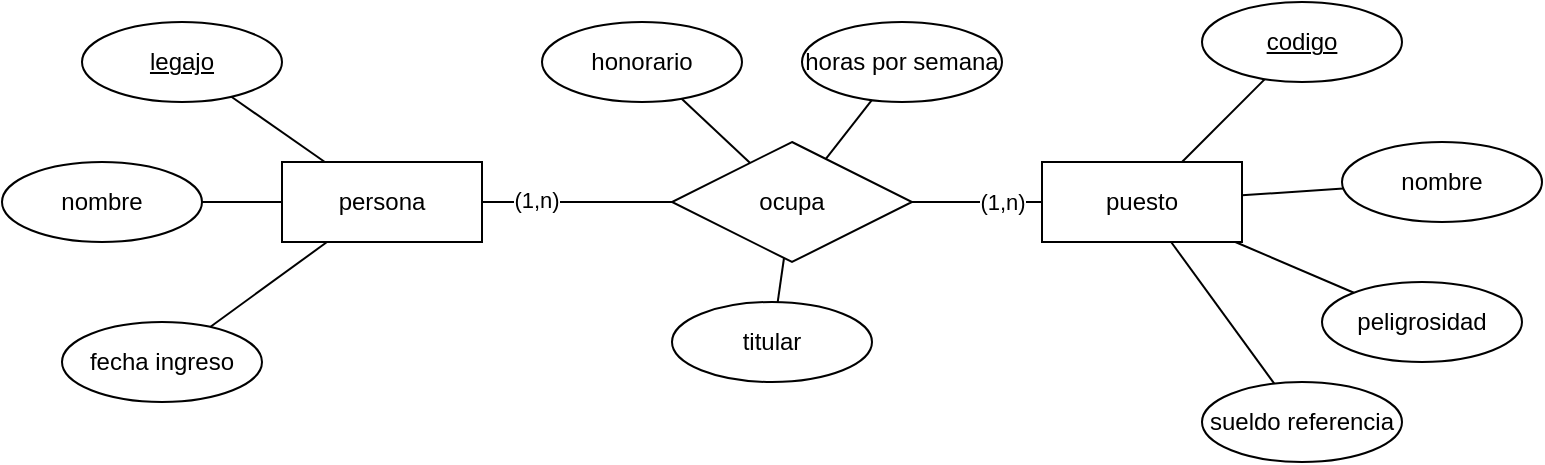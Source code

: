 <mxfile version="14.1.9" type="google" pages="5"><diagram id="R2lEEEUBdFMjLlhIrx00" name="complementario1"><mxGraphModel dx="861" dy="363" grid="1" gridSize="10" guides="1" tooltips="1" connect="1" arrows="1" fold="1" page="1" pageScale="1" pageWidth="850" pageHeight="1100" math="0" shadow="0" extFonts="Permanent Marker^https://fonts.googleapis.com/css?family=Permanent+Marker"><root><mxCell id="0"/><mxCell id="1" parent="0"/><mxCell id="xi24kRNntn2wQBMQ-UI8-27" style="edgeStyle=none;rounded=0;orthogonalLoop=1;jettySize=auto;html=1;endArrow=none;endFill=0;" parent="1" source="xi24kRNntn2wQBMQ-UI8-1" target="xi24kRNntn2wQBMQ-UI8-8" edge="1"><mxGeometry relative="1" as="geometry"/></mxCell><mxCell id="xi24kRNntn2wQBMQ-UI8-1" value="persona" style="whiteSpace=wrap;html=1;align=center;" parent="1" vertex="1"><mxGeometry x="170" y="280" width="100" height="40" as="geometry"/></mxCell><mxCell id="xi24kRNntn2wQBMQ-UI8-2" value="puesto" style="whiteSpace=wrap;html=1;align=center;" parent="1" vertex="1"><mxGeometry x="550" y="280" width="100" height="40" as="geometry"/></mxCell><mxCell id="xi24kRNntn2wQBMQ-UI8-4" style="rounded=0;orthogonalLoop=1;jettySize=auto;html=1;endArrow=none;endFill=0;" parent="1" source="xi24kRNntn2wQBMQ-UI8-3" target="xi24kRNntn2wQBMQ-UI8-2" edge="1"><mxGeometry relative="1" as="geometry"/></mxCell><mxCell id="xi24kRNntn2wQBMQ-UI8-6" value="(1,n)" style="edgeLabel;html=1;align=center;verticalAlign=middle;resizable=0;points=[];" parent="xi24kRNntn2wQBMQ-UI8-4" vertex="1" connectable="0"><mxGeometry x="0.557" y="-2" relative="1" as="geometry"><mxPoint x="-5.59" y="-2" as="offset"/></mxGeometry></mxCell><mxCell id="xi24kRNntn2wQBMQ-UI8-5" style="rounded=0;orthogonalLoop=1;jettySize=auto;html=1;endArrow=none;endFill=0;" parent="1" source="xi24kRNntn2wQBMQ-UI8-3" target="xi24kRNntn2wQBMQ-UI8-1" edge="1"><mxGeometry relative="1" as="geometry"/></mxCell><mxCell id="xi24kRNntn2wQBMQ-UI8-7" value="(1,n)" style="edgeLabel;html=1;align=center;verticalAlign=middle;resizable=0;points=[];" parent="xi24kRNntn2wQBMQ-UI8-5" vertex="1" connectable="0"><mxGeometry x="0.44" y="-1" relative="1" as="geometry"><mxPoint as="offset"/></mxGeometry></mxCell><mxCell id="xi24kRNntn2wQBMQ-UI8-3" value="ocupa" style="shape=rhombus;perimeter=rhombusPerimeter;whiteSpace=wrap;html=1;align=center;" parent="1" vertex="1"><mxGeometry x="365" y="270" width="120" height="60" as="geometry"/></mxCell><mxCell id="xi24kRNntn2wQBMQ-UI8-8" value="fecha ingreso" style="ellipse;whiteSpace=wrap;html=1;align=center;" parent="1" vertex="1"><mxGeometry x="60" y="360" width="100" height="40" as="geometry"/></mxCell><mxCell id="xi24kRNntn2wQBMQ-UI8-26" style="edgeStyle=none;rounded=0;orthogonalLoop=1;jettySize=auto;html=1;endArrow=none;endFill=0;" parent="1" source="xi24kRNntn2wQBMQ-UI8-9" target="xi24kRNntn2wQBMQ-UI8-1" edge="1"><mxGeometry relative="1" as="geometry"/></mxCell><mxCell id="xi24kRNntn2wQBMQ-UI8-9" value="nombre" style="ellipse;whiteSpace=wrap;html=1;align=center;" parent="1" vertex="1"><mxGeometry x="30" y="280" width="100" height="40" as="geometry"/></mxCell><mxCell id="xi24kRNntn2wQBMQ-UI8-25" style="edgeStyle=none;rounded=0;orthogonalLoop=1;jettySize=auto;html=1;endArrow=none;endFill=0;" parent="1" source="xi24kRNntn2wQBMQ-UI8-10" target="xi24kRNntn2wQBMQ-UI8-1" edge="1"><mxGeometry relative="1" as="geometry"/></mxCell><mxCell id="xi24kRNntn2wQBMQ-UI8-10" value="legajo" style="ellipse;whiteSpace=wrap;html=1;align=center;fontStyle=4;" parent="1" vertex="1"><mxGeometry x="70" y="210" width="100" height="40" as="geometry"/></mxCell><mxCell id="xi24kRNntn2wQBMQ-UI8-19" style="edgeStyle=none;rounded=0;orthogonalLoop=1;jettySize=auto;html=1;endArrow=none;endFill=0;" parent="1" source="xi24kRNntn2wQBMQ-UI8-11" target="xi24kRNntn2wQBMQ-UI8-3" edge="1"><mxGeometry relative="1" as="geometry"/></mxCell><mxCell id="xi24kRNntn2wQBMQ-UI8-11" value="honorario" style="ellipse;whiteSpace=wrap;html=1;align=center;" parent="1" vertex="1"><mxGeometry x="300" y="210" width="100" height="40" as="geometry"/></mxCell><mxCell id="xi24kRNntn2wQBMQ-UI8-20" style="edgeStyle=none;rounded=0;orthogonalLoop=1;jettySize=auto;html=1;endArrow=none;endFill=0;" parent="1" source="xi24kRNntn2wQBMQ-UI8-12" target="xi24kRNntn2wQBMQ-UI8-3" edge="1"><mxGeometry relative="1" as="geometry"/></mxCell><mxCell id="xi24kRNntn2wQBMQ-UI8-12" value="horas por semana" style="ellipse;whiteSpace=wrap;html=1;align=center;" parent="1" vertex="1"><mxGeometry x="430" y="210" width="100" height="40" as="geometry"/></mxCell><mxCell id="xi24kRNntn2wQBMQ-UI8-18" style="edgeStyle=none;rounded=0;orthogonalLoop=1;jettySize=auto;html=1;endArrow=none;endFill=0;" parent="1" source="xi24kRNntn2wQBMQ-UI8-13" target="xi24kRNntn2wQBMQ-UI8-3" edge="1"><mxGeometry relative="1" as="geometry"/></mxCell><mxCell id="xi24kRNntn2wQBMQ-UI8-13" value="titular" style="ellipse;whiteSpace=wrap;html=1;align=center;" parent="1" vertex="1"><mxGeometry x="365" y="350" width="100" height="40" as="geometry"/></mxCell><mxCell id="xi24kRNntn2wQBMQ-UI8-21" style="edgeStyle=none;rounded=0;orthogonalLoop=1;jettySize=auto;html=1;endArrow=none;endFill=0;" parent="1" source="xi24kRNntn2wQBMQ-UI8-14" target="xi24kRNntn2wQBMQ-UI8-2" edge="1"><mxGeometry relative="1" as="geometry"/></mxCell><mxCell id="xi24kRNntn2wQBMQ-UI8-14" value="codigo" style="ellipse;whiteSpace=wrap;html=1;align=center;fontStyle=4;fontFamily=Helvetica;fontSize=12;fontColor=#000000;strokeColor=#000000;fillColor=#ffffff;" parent="1" vertex="1"><mxGeometry x="630" y="200" width="100" height="40" as="geometry"/></mxCell><mxCell id="xi24kRNntn2wQBMQ-UI8-22" style="edgeStyle=none;rounded=0;orthogonalLoop=1;jettySize=auto;html=1;endArrow=none;endFill=0;" parent="1" source="xi24kRNntn2wQBMQ-UI8-15" target="xi24kRNntn2wQBMQ-UI8-2" edge="1"><mxGeometry relative="1" as="geometry"/></mxCell><mxCell id="xi24kRNntn2wQBMQ-UI8-15" value="nombre" style="ellipse;whiteSpace=wrap;html=1;align=center;" parent="1" vertex="1"><mxGeometry x="700" y="270" width="100" height="40" as="geometry"/></mxCell><mxCell id="xi24kRNntn2wQBMQ-UI8-23" style="edgeStyle=none;rounded=0;orthogonalLoop=1;jettySize=auto;html=1;endArrow=none;endFill=0;" parent="1" source="xi24kRNntn2wQBMQ-UI8-16" target="xi24kRNntn2wQBMQ-UI8-2" edge="1"><mxGeometry relative="1" as="geometry"/></mxCell><mxCell id="xi24kRNntn2wQBMQ-UI8-16" value="peligrosidad" style="ellipse;whiteSpace=wrap;html=1;align=center;" parent="1" vertex="1"><mxGeometry x="690" y="340" width="100" height="40" as="geometry"/></mxCell><mxCell id="xi24kRNntn2wQBMQ-UI8-24" style="edgeStyle=none;rounded=0;orthogonalLoop=1;jettySize=auto;html=1;endArrow=none;endFill=0;" parent="1" source="xi24kRNntn2wQBMQ-UI8-17" target="xi24kRNntn2wQBMQ-UI8-2" edge="1"><mxGeometry relative="1" as="geometry"/></mxCell><mxCell id="xi24kRNntn2wQBMQ-UI8-17" value="sueldo referencia" style="ellipse;whiteSpace=wrap;html=1;align=center;" parent="1" vertex="1"><mxGeometry x="630" y="390" width="100" height="40" as="geometry"/></mxCell></root></mxGraphModel></diagram><diagram id="nVO3sTJuawBlA7zh6r8P" name="comp2_arte"><mxGraphModel dx="861" dy="363" grid="1" gridSize="10" guides="1" tooltips="1" connect="1" arrows="1" fold="1" page="1" pageScale="1" pageWidth="850" pageHeight="1100" math="0" shadow="0"><root><mxCell id="x0W6BLcqkHCUTJdtFfZd-0"/><mxCell id="x0W6BLcqkHCUTJdtFfZd-1" parent="x0W6BLcqkHCUTJdtFfZd-0"/><mxCell id="x0W6BLcqkHCUTJdtFfZd-2" value="pintor" style="whiteSpace=wrap;html=1;align=center;" parent="x0W6BLcqkHCUTJdtFfZd-1" vertex="1"><mxGeometry x="250" y="240" width="100" height="40" as="geometry"/></mxCell><mxCell id="x0W6BLcqkHCUTJdtFfZd-9" style="edgeStyle=none;rounded=0;orthogonalLoop=1;jettySize=auto;html=1;endArrow=none;endFill=0;" parent="x0W6BLcqkHCUTJdtFfZd-1" source="x0W6BLcqkHCUTJdtFfZd-3" target="x0W6BLcqkHCUTJdtFfZd-5" edge="1"><mxGeometry relative="1" as="geometry"/></mxCell><mxCell id="x0W6BLcqkHCUTJdtFfZd-29" value="(1,n)" style="edgeLabel;html=1;align=center;verticalAlign=middle;resizable=0;points=[];" parent="x0W6BLcqkHCUTJdtFfZd-9" vertex="1" connectable="0"><mxGeometry x="-0.449" y="-3" relative="1" as="geometry"><mxPoint as="offset"/></mxGeometry></mxCell><mxCell id="x0W6BLcqkHCUTJdtFfZd-3" value="cuadro" style="shape=ext;margin=3;double=1;whiteSpace=wrap;html=1;align=center;" parent="x0W6BLcqkHCUTJdtFfZd-1" vertex="1"><mxGeometry x="385" y="450" width="100" height="40" as="geometry"/></mxCell><mxCell id="x0W6BLcqkHCUTJdtFfZd-10" style="edgeStyle=none;rounded=0;orthogonalLoop=1;jettySize=auto;html=1;endArrow=none;endFill=0;" parent="x0W6BLcqkHCUTJdtFfZd-1" source="x0W6BLcqkHCUTJdtFfZd-4" target="x0W6BLcqkHCUTJdtFfZd-6" edge="1"><mxGeometry relative="1" as="geometry"/></mxCell><mxCell id="x0W6BLcqkHCUTJdtFfZd-31" value="(1,n)" style="edgeLabel;html=1;align=center;verticalAlign=middle;resizable=0;points=[];" parent="x0W6BLcqkHCUTJdtFfZd-10" vertex="1" connectable="0"><mxGeometry x="-0.588" y="1" relative="1" as="geometry"><mxPoint as="offset"/></mxGeometry></mxCell><mxCell id="x0W6BLcqkHCUTJdtFfZd-4" value="museo" style="whiteSpace=wrap;html=1;align=center;" parent="x0W6BLcqkHCUTJdtFfZd-1" vertex="1"><mxGeometry x="510" y="240" width="100" height="40" as="geometry"/></mxCell><mxCell id="x0W6BLcqkHCUTJdtFfZd-7" style="edgeStyle=none;rounded=0;orthogonalLoop=1;jettySize=auto;html=1;endArrow=none;endFill=0;" parent="x0W6BLcqkHCUTJdtFfZd-1" source="x0W6BLcqkHCUTJdtFfZd-5" target="x0W6BLcqkHCUTJdtFfZd-2" edge="1"><mxGeometry relative="1" as="geometry"/></mxCell><mxCell id="x0W6BLcqkHCUTJdtFfZd-28" value="(1,n)" style="edgeLabel;html=1;align=center;verticalAlign=middle;resizable=0;points=[];" parent="x0W6BLcqkHCUTJdtFfZd-7" vertex="1" connectable="0"><mxGeometry x="0.465" y="-1" relative="1" as="geometry"><mxPoint as="offset"/></mxGeometry></mxCell><mxCell id="x0W6BLcqkHCUTJdtFfZd-5" value="pinta" style="shape=rhombus;perimeter=rhombusPerimeter;whiteSpace=wrap;html=1;align=center;" parent="x0W6BLcqkHCUTJdtFfZd-1" vertex="1"><mxGeometry x="240" y="350" width="120" height="60" as="geometry"/></mxCell><mxCell id="x0W6BLcqkHCUTJdtFfZd-8" style="edgeStyle=none;rounded=0;orthogonalLoop=1;jettySize=auto;html=1;endArrow=none;endFill=0;" parent="x0W6BLcqkHCUTJdtFfZd-1" source="x0W6BLcqkHCUTJdtFfZd-6" target="x0W6BLcqkHCUTJdtFfZd-3" edge="1"><mxGeometry relative="1" as="geometry"/></mxCell><mxCell id="x0W6BLcqkHCUTJdtFfZd-30" value="(1,n)" style="edgeLabel;html=1;align=center;verticalAlign=middle;resizable=0;points=[];" parent="x0W6BLcqkHCUTJdtFfZd-8" vertex="1" connectable="0"><mxGeometry x="0.312" y="5" relative="1" as="geometry"><mxPoint as="offset"/></mxGeometry></mxCell><mxCell id="x0W6BLcqkHCUTJdtFfZd-6" value="es expuesto" style="shape=rhombus;perimeter=rhombusPerimeter;whiteSpace=wrap;html=1;align=center;" parent="x0W6BLcqkHCUTJdtFfZd-1" vertex="1"><mxGeometry x="500" y="350" width="120" height="60" as="geometry"/></mxCell><mxCell id="x0W6BLcqkHCUTJdtFfZd-23" style="edgeStyle=none;rounded=0;orthogonalLoop=1;jettySize=auto;html=1;endArrow=none;endFill=0;" parent="x0W6BLcqkHCUTJdtFfZd-1" source="x0W6BLcqkHCUTJdtFfZd-11" target="x0W6BLcqkHCUTJdtFfZd-2" edge="1"><mxGeometry relative="1" as="geometry"/></mxCell><mxCell id="x0W6BLcqkHCUTJdtFfZd-11" value="nombre" style="ellipse;whiteSpace=wrap;html=1;align=center;fontStyle=4;" parent="x0W6BLcqkHCUTJdtFfZd-1" vertex="1"><mxGeometry x="190" y="160" width="100" height="40" as="geometry"/></mxCell><mxCell id="x0W6BLcqkHCUTJdtFfZd-25" style="edgeStyle=none;rounded=0;orthogonalLoop=1;jettySize=auto;html=1;endArrow=none;endFill=0;" parent="x0W6BLcqkHCUTJdtFfZd-1" source="x0W6BLcqkHCUTJdtFfZd-12" target="x0W6BLcqkHCUTJdtFfZd-4" edge="1"><mxGeometry relative="1" as="geometry"/></mxCell><mxCell id="x0W6BLcqkHCUTJdtFfZd-12" value="nombre" style="ellipse;whiteSpace=wrap;html=1;align=center;fontStyle=4;" parent="x0W6BLcqkHCUTJdtFfZd-1" vertex="1"><mxGeometry x="620" y="160" width="100" height="40" as="geometry"/></mxCell><mxCell id="x0W6BLcqkHCUTJdtFfZd-24" style="edgeStyle=none;rounded=0;orthogonalLoop=1;jettySize=auto;html=1;endArrow=none;endFill=0;" parent="x0W6BLcqkHCUTJdtFfZd-1" source="x0W6BLcqkHCUTJdtFfZd-14" target="x0W6BLcqkHCUTJdtFfZd-3" edge="1"><mxGeometry relative="1" as="geometry"/></mxCell><mxCell id="x0W6BLcqkHCUTJdtFfZd-14" value="titulo" style="ellipse;whiteSpace=wrap;html=1;align=center;fontStyle=4;" parent="x0W6BLcqkHCUTJdtFfZd-1" vertex="1"><mxGeometry x="385" y="520" width="100" height="40" as="geometry"/></mxCell><mxCell id="x0W6BLcqkHCUTJdtFfZd-21" style="edgeStyle=none;rounded=0;orthogonalLoop=1;jettySize=auto;html=1;endArrow=none;endFill=0;" parent="x0W6BLcqkHCUTJdtFfZd-1" source="x0W6BLcqkHCUTJdtFfZd-15" target="x0W6BLcqkHCUTJdtFfZd-2" edge="1"><mxGeometry relative="1" as="geometry"/></mxCell><mxCell id="x0W6BLcqkHCUTJdtFfZd-15" value="ciudad natal" style="ellipse;whiteSpace=wrap;html=1;align=center;" parent="x0W6BLcqkHCUTJdtFfZd-1" vertex="1"><mxGeometry x="80" y="250" width="100" height="40" as="geometry"/></mxCell><mxCell id="x0W6BLcqkHCUTJdtFfZd-22" style="edgeStyle=none;rounded=0;orthogonalLoop=1;jettySize=auto;html=1;endArrow=none;endFill=0;" parent="x0W6BLcqkHCUTJdtFfZd-1" source="x0W6BLcqkHCUTJdtFfZd-16" target="x0W6BLcqkHCUTJdtFfZd-2" edge="1"><mxGeometry relative="1" as="geometry"/></mxCell><mxCell id="x0W6BLcqkHCUTJdtFfZd-16" value="corriente artistica" style="ellipse;shape=doubleEllipse;margin=3;whiteSpace=wrap;html=1;align=center;" parent="x0W6BLcqkHCUTJdtFfZd-1" vertex="1"><mxGeometry x="90" y="200" width="100" height="40" as="geometry"/></mxCell><mxCell id="x0W6BLcqkHCUTJdtFfZd-26" style="edgeStyle=none;rounded=0;orthogonalLoop=1;jettySize=auto;html=1;endArrow=none;endFill=0;" parent="x0W6BLcqkHCUTJdtFfZd-1" source="x0W6BLcqkHCUTJdtFfZd-17" target="x0W6BLcqkHCUTJdtFfZd-4" edge="1"><mxGeometry relative="1" as="geometry"/></mxCell><mxCell id="x0W6BLcqkHCUTJdtFfZd-17" value="direccion" style="ellipse;whiteSpace=wrap;html=1;align=center;" parent="x0W6BLcqkHCUTJdtFfZd-1" vertex="1"><mxGeometry x="650" y="220" width="100" height="40" as="geometry"/></mxCell><mxCell id="x0W6BLcqkHCUTJdtFfZd-27" style="edgeStyle=none;rounded=0;orthogonalLoop=1;jettySize=auto;html=1;endArrow=none;endFill=0;" parent="x0W6BLcqkHCUTJdtFfZd-1" source="x0W6BLcqkHCUTJdtFfZd-18" target="x0W6BLcqkHCUTJdtFfZd-4" edge="1"><mxGeometry relative="1" as="geometry"/></mxCell><mxCell id="x0W6BLcqkHCUTJdtFfZd-18" value="ciudad" style="ellipse;whiteSpace=wrap;html=1;align=center;" parent="x0W6BLcqkHCUTJdtFfZd-1" vertex="1"><mxGeometry x="650" y="280" width="100" height="40" as="geometry"/></mxCell><mxCell id="x0W6BLcqkHCUTJdtFfZd-20" style="edgeStyle=none;rounded=0;orthogonalLoop=1;jettySize=auto;html=1;endArrow=none;endFill=0;" parent="x0W6BLcqkHCUTJdtFfZd-1" source="x0W6BLcqkHCUTJdtFfZd-19" target="x0W6BLcqkHCUTJdtFfZd-2" edge="1"><mxGeometry relative="1" as="geometry"/></mxCell><mxCell id="x0W6BLcqkHCUTJdtFfZd-19" value="fecha fallecimiento" style="ellipse;whiteSpace=wrap;html=1;align=center;" parent="x0W6BLcqkHCUTJdtFfZd-1" vertex="1"><mxGeometry x="80" y="310" width="100" height="40" as="geometry"/></mxCell></root></mxGraphModel></diagram><diagram id="U65RoTJTtitsEzTj-DdG" name="comp3_lavadero"><mxGraphModel dx="1325" dy="558" grid="1" gridSize="10" guides="1" tooltips="1" connect="1" arrows="1" fold="1" page="1" pageScale="1" pageWidth="850" pageHeight="1100" math="0" shadow="0"><root><mxCell id="HSmzeeuzArEkr9tOb_j1-0"/><mxCell id="HSmzeeuzArEkr9tOb_j1-1" parent="HSmzeeuzArEkr9tOb_j1-0"/><mxCell id="g79lYfH0Tglhzr9AOuWc-9" style="edgeStyle=none;rounded=0;orthogonalLoop=1;jettySize=auto;html=1;endArrow=none;endFill=0;" parent="HSmzeeuzArEkr9tOb_j1-1" source="g79lYfH0Tglhzr9AOuWc-0" target="g79lYfH0Tglhzr9AOuWc-1" edge="1"><mxGeometry relative="1" as="geometry"/></mxCell><mxCell id="g79lYfH0Tglhzr9AOuWc-49" value="(1,n)" style="edgeLabel;html=1;align=center;verticalAlign=middle;resizable=0;points=[];" parent="g79lYfH0Tglhzr9AOuWc-9" vertex="1" connectable="0"><mxGeometry x="-0.631" relative="1" as="geometry"><mxPoint as="offset"/></mxGeometry></mxCell><mxCell id="g79lYfH0Tglhzr9AOuWc-25" style="edgeStyle=none;rounded=0;orthogonalLoop=1;jettySize=auto;html=1;endArrow=none;endFill=0;" parent="HSmzeeuzArEkr9tOb_j1-1" source="g79lYfH0Tglhzr9AOuWc-0" target="g79lYfH0Tglhzr9AOuWc-23" edge="1"><mxGeometry relative="1" as="geometry"/></mxCell><mxCell id="g79lYfH0Tglhzr9AOuWc-27" style="edgeStyle=none;rounded=0;orthogonalLoop=1;jettySize=auto;html=1;endArrow=none;endFill=0;" parent="HSmzeeuzArEkr9tOb_j1-1" source="g79lYfH0Tglhzr9AOuWc-0" target="g79lYfH0Tglhzr9AOuWc-24" edge="1"><mxGeometry relative="1" as="geometry"/></mxCell><mxCell id="g79lYfH0Tglhzr9AOuWc-0" value="perro" style="shape=ext;margin=3;double=1;whiteSpace=wrap;html=1;align=center;fontFamily=Helvetica;fontSize=12;fontColor=#000000;strokeColor=#000000;fillColor=#ffffff;" parent="HSmzeeuzArEkr9tOb_j1-1" vertex="1"><mxGeometry x="190" y="160" width="100" height="40" as="geometry"/></mxCell><mxCell id="g79lYfH0Tglhzr9AOuWc-10" style="edgeStyle=none;rounded=0;orthogonalLoop=1;jettySize=auto;html=1;endArrow=none;endFill=0;" parent="HSmzeeuzArEkr9tOb_j1-1" source="g79lYfH0Tglhzr9AOuWc-1" target="g79lYfH0Tglhzr9AOuWc-2" edge="1"><mxGeometry relative="1" as="geometry"/></mxCell><mxCell id="g79lYfH0Tglhzr9AOuWc-48" value="(1,1)" style="edgeLabel;html=1;align=center;verticalAlign=middle;resizable=0;points=[];" parent="g79lYfH0Tglhzr9AOuWc-10" vertex="1" connectable="0"><mxGeometry x="0.398" y="1" relative="1" as="geometry"><mxPoint x="1" as="offset"/></mxGeometry></mxCell><mxCell id="g79lYfH0Tglhzr9AOuWc-1" value="pertenece" style="shape=rhombus;perimeter=rhombusPerimeter;whiteSpace=wrap;html=1;align=center;" parent="HSmzeeuzArEkr9tOb_j1-1" vertex="1"><mxGeometry x="360" y="150" width="120" height="60" as="geometry"/></mxCell><mxCell id="g79lYfH0Tglhzr9AOuWc-2" value="cliente" style="whiteSpace=wrap;html=1;align=center;" parent="HSmzeeuzArEkr9tOb_j1-1" vertex="1"><mxGeometry x="570" y="160" width="100" height="40" as="geometry"/></mxCell><mxCell id="g79lYfH0Tglhzr9AOuWc-8" style="edgeStyle=none;rounded=0;orthogonalLoop=1;jettySize=auto;html=1;endArrow=none;endFill=0;" parent="HSmzeeuzArEkr9tOb_j1-1" source="g79lYfH0Tglhzr9AOuWc-3" target="g79lYfH0Tglhzr9AOuWc-0" edge="1"><mxGeometry relative="1" as="geometry"/></mxCell><mxCell id="g79lYfH0Tglhzr9AOuWc-51" value="(1,n)" style="edgeLabel;html=1;align=center;verticalAlign=middle;resizable=0;points=[];" parent="g79lYfH0Tglhzr9AOuWc-8" vertex="1" connectable="0"><mxGeometry x="0.618" y="-2" relative="1" as="geometry"><mxPoint as="offset"/></mxGeometry></mxCell><mxCell id="g79lYfH0Tglhzr9AOuWc-34" style="edgeStyle=none;rounded=0;orthogonalLoop=1;jettySize=auto;html=1;endArrow=none;endFill=0;" parent="HSmzeeuzArEkr9tOb_j1-1" source="g79lYfH0Tglhzr9AOuWc-3" target="g79lYfH0Tglhzr9AOuWc-29" edge="1"><mxGeometry relative="1" as="geometry"/></mxCell><mxCell id="g79lYfH0Tglhzr9AOuWc-35" style="edgeStyle=none;rounded=0;orthogonalLoop=1;jettySize=auto;html=1;endArrow=none;endFill=0;" parent="HSmzeeuzArEkr9tOb_j1-1" source="g79lYfH0Tglhzr9AOuWc-3" target="g79lYfH0Tglhzr9AOuWc-30" edge="1"><mxGeometry relative="1" as="geometry"/></mxCell><mxCell id="g79lYfH0Tglhzr9AOuWc-3" value="lavado" style="shape=rhombus;perimeter=rhombusPerimeter;whiteSpace=wrap;html=1;align=center;" parent="HSmzeeuzArEkr9tOb_j1-1" vertex="1"><mxGeometry x="180" y="300" width="120" height="60" as="geometry"/></mxCell><mxCell id="g79lYfH0Tglhzr9AOuWc-7" style="edgeStyle=none;rounded=0;orthogonalLoop=1;jettySize=auto;html=1;endArrow=none;endFill=0;" parent="HSmzeeuzArEkr9tOb_j1-1" source="g79lYfH0Tglhzr9AOuWc-4" target="g79lYfH0Tglhzr9AOuWc-3" edge="1"><mxGeometry relative="1" as="geometry"/></mxCell><mxCell id="g79lYfH0Tglhzr9AOuWc-50" value="(1,n)" style="edgeLabel;html=1;align=center;verticalAlign=middle;resizable=0;points=[];" parent="g79lYfH0Tglhzr9AOuWc-7" vertex="1" connectable="0"><mxGeometry x="-0.567" y="-2" relative="1" as="geometry"><mxPoint as="offset"/></mxGeometry></mxCell><mxCell id="g79lYfH0Tglhzr9AOuWc-4" value="empleado" style="whiteSpace=wrap;html=1;align=center;" parent="HSmzeeuzArEkr9tOb_j1-1" vertex="1"><mxGeometry x="190" y="470" width="100" height="40" as="geometry"/></mxCell><mxCell id="g79lYfH0Tglhzr9AOuWc-6" style="edgeStyle=none;rounded=0;orthogonalLoop=1;jettySize=auto;html=1;endArrow=none;endFill=0;" parent="HSmzeeuzArEkr9tOb_j1-1" source="g79lYfH0Tglhzr9AOuWc-5" target="g79lYfH0Tglhzr9AOuWc-4" edge="1"><mxGeometry relative="1" as="geometry"/></mxCell><mxCell id="g79lYfH0Tglhzr9AOuWc-52" value="(1,n)" style="edgeLabel;html=1;align=center;verticalAlign=middle;resizable=0;points=[];" parent="g79lYfH0Tglhzr9AOuWc-6" vertex="1" connectable="0"><mxGeometry x="0.604" y="-1" relative="1" as="geometry"><mxPoint as="offset"/></mxGeometry></mxCell><mxCell id="g79lYfH0Tglhzr9AOuWc-11" style="edgeStyle=orthogonalEdgeStyle;rounded=0;orthogonalLoop=1;jettySize=auto;html=1;endArrow=none;endFill=0;" parent="HSmzeeuzArEkr9tOb_j1-1" source="g79lYfH0Tglhzr9AOuWc-5" target="g79lYfH0Tglhzr9AOuWc-4" edge="1"><mxGeometry relative="1" as="geometry"><mxPoint x="340" y="540" as="targetPoint"/><Array as="points"><mxPoint x="445" y="550"/><mxPoint x="240" y="550"/></Array></mxGeometry></mxCell><mxCell id="g79lYfH0Tglhzr9AOuWc-53" value="(1,n)" style="edgeLabel;html=1;align=center;verticalAlign=middle;resizable=0;points=[];" parent="g79lYfH0Tglhzr9AOuWc-11" vertex="1" connectable="0"><mxGeometry x="0.569" y="2" relative="1" as="geometry"><mxPoint as="offset"/></mxGeometry></mxCell><mxCell id="g79lYfH0Tglhzr9AOuWc-5" value="reemplaza" style="shape=rhombus;perimeter=rhombusPerimeter;whiteSpace=wrap;html=1;align=center;" parent="HSmzeeuzArEkr9tOb_j1-1" vertex="1"><mxGeometry x="385" y="460" width="120" height="60" as="geometry"/></mxCell><mxCell id="g79lYfH0Tglhzr9AOuWc-20" style="edgeStyle=none;rounded=0;orthogonalLoop=1;jettySize=auto;html=1;endArrow=none;endFill=0;" parent="HSmzeeuzArEkr9tOb_j1-1" source="g79lYfH0Tglhzr9AOuWc-12" target="g79lYfH0Tglhzr9AOuWc-2" edge="1"><mxGeometry relative="1" as="geometry"/></mxCell><mxCell id="g79lYfH0Tglhzr9AOuWc-12" value="nombre" style="ellipse;whiteSpace=wrap;html=1;align=center;" parent="HSmzeeuzArEkr9tOb_j1-1" vertex="1"><mxGeometry x="710" y="130" width="100" height="40" as="geometry"/></mxCell><mxCell id="g79lYfH0Tglhzr9AOuWc-19" style="edgeStyle=none;rounded=0;orthogonalLoop=1;jettySize=auto;html=1;endArrow=none;endFill=0;" parent="HSmzeeuzArEkr9tOb_j1-1" source="g79lYfH0Tglhzr9AOuWc-13" target="g79lYfH0Tglhzr9AOuWc-2" edge="1"><mxGeometry relative="1" as="geometry"/></mxCell><mxCell id="g79lYfH0Tglhzr9AOuWc-13" value="apellido" style="ellipse;whiteSpace=wrap;html=1;align=center;" parent="HSmzeeuzArEkr9tOb_j1-1" vertex="1"><mxGeometry x="720" y="190" width="100" height="40" as="geometry"/></mxCell><mxCell id="g79lYfH0Tglhzr9AOuWc-21" style="edgeStyle=none;rounded=0;orthogonalLoop=1;jettySize=auto;html=1;endArrow=none;endFill=0;" parent="HSmzeeuzArEkr9tOb_j1-1" source="g79lYfH0Tglhzr9AOuWc-14" target="g79lYfH0Tglhzr9AOuWc-2" edge="1"><mxGeometry relative="1" as="geometry"/></mxCell><mxCell id="g79lYfH0Tglhzr9AOuWc-14" value="dni" style="ellipse;whiteSpace=wrap;html=1;align=center;fontStyle=4;" parent="HSmzeeuzArEkr9tOb_j1-1" vertex="1"><mxGeometry x="610" y="90" width="100" height="40" as="geometry"/></mxCell><mxCell id="g79lYfH0Tglhzr9AOuWc-18" style="edgeStyle=none;rounded=0;orthogonalLoop=1;jettySize=auto;html=1;endArrow=none;endFill=0;" parent="HSmzeeuzArEkr9tOb_j1-1" source="g79lYfH0Tglhzr9AOuWc-15" target="g79lYfH0Tglhzr9AOuWc-2" edge="1"><mxGeometry relative="1" as="geometry"/></mxCell><mxCell id="g79lYfH0Tglhzr9AOuWc-15" value="telefono" style="ellipse;shape=doubleEllipse;margin=3;whiteSpace=wrap;html=1;align=center;" parent="HSmzeeuzArEkr9tOb_j1-1" vertex="1"><mxGeometry x="690" y="240" width="100" height="40" as="geometry"/></mxCell><mxCell id="g79lYfH0Tglhzr9AOuWc-17" style="rounded=0;orthogonalLoop=1;jettySize=auto;html=1;endArrow=none;endFill=0;" parent="HSmzeeuzArEkr9tOb_j1-1" source="g79lYfH0Tglhzr9AOuWc-16" target="g79lYfH0Tglhzr9AOuWc-2" edge="1"><mxGeometry relative="1" as="geometry"/></mxCell><mxCell id="g79lYfH0Tglhzr9AOuWc-16" value="domicilio" style="ellipse;whiteSpace=wrap;html=1;align=center;" parent="HSmzeeuzArEkr9tOb_j1-1" vertex="1"><mxGeometry x="580" y="250" width="100" height="40" as="geometry"/></mxCell><mxCell id="g79lYfH0Tglhzr9AOuWc-26" style="edgeStyle=none;rounded=0;orthogonalLoop=1;jettySize=auto;html=1;endArrow=none;endFill=0;" parent="HSmzeeuzArEkr9tOb_j1-1" source="g79lYfH0Tglhzr9AOuWc-22" target="g79lYfH0Tglhzr9AOuWc-0" edge="1"><mxGeometry relative="1" as="geometry"/></mxCell><mxCell id="g79lYfH0Tglhzr9AOuWc-22" value="descripcion" style="ellipse;whiteSpace=wrap;html=1;align=center;" parent="HSmzeeuzArEkr9tOb_j1-1" vertex="1"><mxGeometry x="70" y="100" width="100" height="40" as="geometry"/></mxCell><mxCell id="g79lYfH0Tglhzr9AOuWc-23" value="nombre" style="ellipse;whiteSpace=wrap;html=1;align=center;fontStyle=0;" parent="HSmzeeuzArEkr9tOb_j1-1" vertex="1"><mxGeometry x="160" y="60" width="100" height="40" as="geometry"/></mxCell><mxCell id="g79lYfH0Tglhzr9AOuWc-24" value="fecha nacimiento" style="ellipse;whiteSpace=wrap;html=1;align=center;" parent="HSmzeeuzArEkr9tOb_j1-1" vertex="1"><mxGeometry x="60" y="170" width="100" height="40" as="geometry"/></mxCell><mxCell id="g79lYfH0Tglhzr9AOuWc-33" style="edgeStyle=none;rounded=0;orthogonalLoop=1;jettySize=auto;html=1;endArrow=none;endFill=0;" parent="HSmzeeuzArEkr9tOb_j1-1" source="g79lYfH0Tglhzr9AOuWc-28" target="g79lYfH0Tglhzr9AOuWc-3" edge="1"><mxGeometry relative="1" as="geometry"/></mxCell><mxCell id="g79lYfH0Tglhzr9AOuWc-28" value="codigo batea" style="ellipse;whiteSpace=wrap;html=1;align=center;fontStyle=4;" parent="HSmzeeuzArEkr9tOb_j1-1" vertex="1"><mxGeometry x="70" y="250" width="100" height="40" as="geometry"/></mxCell><mxCell id="g79lYfH0Tglhzr9AOuWc-29" value="fecha" style="ellipse;whiteSpace=wrap;html=1;align=center;" parent="HSmzeeuzArEkr9tOb_j1-1" vertex="1"><mxGeometry x="30" y="310" width="100" height="40" as="geometry"/></mxCell><mxCell id="g79lYfH0Tglhzr9AOuWc-30" value="hora" style="ellipse;whiteSpace=wrap;html=1;align=center;" parent="HSmzeeuzArEkr9tOb_j1-1" vertex="1"><mxGeometry x="70" y="370" width="100" height="40" as="geometry"/></mxCell><mxCell id="g79lYfH0Tglhzr9AOuWc-32" style="edgeStyle=none;rounded=0;orthogonalLoop=1;jettySize=auto;html=1;endArrow=none;endFill=0;" parent="HSmzeeuzArEkr9tOb_j1-1" source="g79lYfH0Tglhzr9AOuWc-31" target="g79lYfH0Tglhzr9AOuWc-3" edge="1"><mxGeometry relative="1" as="geometry"/></mxCell><mxCell id="g79lYfH0Tglhzr9AOuWc-31" value="productos usados" style="ellipse;shape=doubleEllipse;margin=3;whiteSpace=wrap;html=1;align=center;fontFamily=Helvetica;fontSize=12;fontColor=#000000;strokeColor=#000000;fillColor=#ffffff;" parent="HSmzeeuzArEkr9tOb_j1-1" vertex="1"><mxGeometry x="370" y="310" width="100" height="40" as="geometry"/></mxCell><mxCell id="g79lYfH0Tglhzr9AOuWc-44" style="edgeStyle=none;rounded=0;orthogonalLoop=1;jettySize=auto;html=1;endArrow=none;endFill=0;" parent="HSmzeeuzArEkr9tOb_j1-1" source="g79lYfH0Tglhzr9AOuWc-36" target="g79lYfH0Tglhzr9AOuWc-4" edge="1"><mxGeometry relative="1" as="geometry"/></mxCell><mxCell id="g79lYfH0Tglhzr9AOuWc-36" value="dni" style="ellipse;whiteSpace=wrap;html=1;align=center;fontStyle=4;" parent="HSmzeeuzArEkr9tOb_j1-1" vertex="1"><mxGeometry x="20" y="450" width="100" height="40" as="geometry"/></mxCell><mxCell id="g79lYfH0Tglhzr9AOuWc-45" style="edgeStyle=none;rounded=0;orthogonalLoop=1;jettySize=auto;html=1;endArrow=none;endFill=0;" parent="HSmzeeuzArEkr9tOb_j1-1" source="g79lYfH0Tglhzr9AOuWc-37" target="g79lYfH0Tglhzr9AOuWc-4" edge="1"><mxGeometry relative="1" as="geometry"/></mxCell><mxCell id="g79lYfH0Tglhzr9AOuWc-37" value="nombre" style="ellipse;whiteSpace=wrap;html=1;align=center;" parent="HSmzeeuzArEkr9tOb_j1-1" vertex="1"><mxGeometry x="20" y="500" width="100" height="40" as="geometry"/></mxCell><mxCell id="g79lYfH0Tglhzr9AOuWc-46" style="edgeStyle=none;rounded=0;orthogonalLoop=1;jettySize=auto;html=1;endArrow=none;endFill=0;" parent="HSmzeeuzArEkr9tOb_j1-1" source="g79lYfH0Tglhzr9AOuWc-38" target="g79lYfH0Tglhzr9AOuWc-4" edge="1"><mxGeometry relative="1" as="geometry"/></mxCell><mxCell id="g79lYfH0Tglhzr9AOuWc-38" value="email" style="ellipse;shape=doubleEllipse;margin=3;whiteSpace=wrap;html=1;align=center;fontFamily=Helvetica;fontSize=12;fontColor=#000000;strokeColor=#000000;fillColor=#ffffff;" parent="HSmzeeuzArEkr9tOb_j1-1" vertex="1"><mxGeometry x="60" y="550" width="100" height="40" as="geometry"/></mxCell><mxCell id="g79lYfH0Tglhzr9AOuWc-47" style="edgeStyle=none;rounded=0;orthogonalLoop=1;jettySize=auto;html=1;endArrow=none;endFill=0;" parent="HSmzeeuzArEkr9tOb_j1-1" source="g79lYfH0Tglhzr9AOuWc-39" target="g79lYfH0Tglhzr9AOuWc-4" edge="1"><mxGeometry relative="1" as="geometry"/></mxCell><mxCell id="g79lYfH0Tglhzr9AOuWc-39" value="fecha nacimiento" style="ellipse;whiteSpace=wrap;html=1;align=center;" parent="HSmzeeuzArEkr9tOb_j1-1" vertex="1"><mxGeometry x="150" y="590" width="100" height="40" as="geometry"/></mxCell><mxCell id="g79lYfH0Tglhzr9AOuWc-43" style="edgeStyle=none;rounded=0;orthogonalLoop=1;jettySize=auto;html=1;endArrow=none;endFill=0;" parent="HSmzeeuzArEkr9tOb_j1-1" source="g79lYfH0Tglhzr9AOuWc-40" target="g79lYfH0Tglhzr9AOuWc-5" edge="1"><mxGeometry relative="1" as="geometry"/></mxCell><mxCell id="g79lYfH0Tglhzr9AOuWc-40" value="fecha" style="ellipse;whiteSpace=wrap;html=1;align=center;" parent="HSmzeeuzArEkr9tOb_j1-1" vertex="1"><mxGeometry x="510" y="420" width="100" height="40" as="geometry"/></mxCell><mxCell id="g79lYfH0Tglhzr9AOuWc-42" style="edgeStyle=none;rounded=0;orthogonalLoop=1;jettySize=auto;html=1;endArrow=none;endFill=0;" parent="HSmzeeuzArEkr9tOb_j1-1" source="g79lYfH0Tglhzr9AOuWc-41" target="g79lYfH0Tglhzr9AOuWc-5" edge="1"><mxGeometry relative="1" as="geometry"/></mxCell><mxCell id="g79lYfH0Tglhzr9AOuWc-41" value="motivo" style="ellipse;whiteSpace=wrap;html=1;align=center;" parent="HSmzeeuzArEkr9tOb_j1-1" vertex="1"><mxGeometry x="530" y="500" width="100" height="40" as="geometry"/></mxCell><mxCell id="EXj5vZl1PB4Mtmyxgwh7-1" style="edgeStyle=none;rounded=0;orthogonalLoop=1;jettySize=auto;html=1;endArrow=none;endFill=0;" parent="HSmzeeuzArEkr9tOb_j1-1" source="EXj5vZl1PB4Mtmyxgwh7-0" target="g79lYfH0Tglhzr9AOuWc-0" edge="1"><mxGeometry relative="1" as="geometry"/></mxCell><mxCell id="EXj5vZl1PB4Mtmyxgwh7-0" value="codigo" style="ellipse;whiteSpace=wrap;html=1;align=center;fontStyle=4;" parent="HSmzeeuzArEkr9tOb_j1-1" vertex="1"><mxGeometry x="270" y="80" width="100" height="40" as="geometry"/></mxCell></root></mxGraphModel></diagram><diagram id="hRFsit7ojvlVMLHVTY4r" name="comp4_empleo"><mxGraphModel dx="1835" dy="1005" grid="1" gridSize="10" guides="1" tooltips="1" connect="1" arrows="1" fold="1" page="0" pageScale="1" pageWidth="850" pageHeight="1100" math="0" shadow="0"><root><mxCell id="UPY-L_ouupO4phVne3wB-0"/><mxCell id="UPY-L_ouupO4phVne3wB-1" parent="UPY-L_ouupO4phVne3wB-0"/><mxCell id="UPY-L_ouupO4phVne3wB-32" style="edgeStyle=none;rounded=0;orthogonalLoop=1;jettySize=auto;html=1;endArrow=none;endFill=0;" parent="UPY-L_ouupO4phVne3wB-1" source="UPY-L_ouupO4phVne3wB-2" target="UPY-L_ouupO4phVne3wB-23" edge="1"><mxGeometry relative="1" as="geometry"/></mxCell><mxCell id="UPY-L_ouupO4phVne3wB-33" style="edgeStyle=none;rounded=0;orthogonalLoop=1;jettySize=auto;html=1;endArrow=none;endFill=0;" parent="UPY-L_ouupO4phVne3wB-1" source="UPY-L_ouupO4phVne3wB-2" target="UPY-L_ouupO4phVne3wB-24" edge="1"><mxGeometry relative="1" as="geometry"/></mxCell><mxCell id="UPY-L_ouupO4phVne3wB-34" style="edgeStyle=none;rounded=0;orthogonalLoop=1;jettySize=auto;html=1;endArrow=none;endFill=0;" parent="UPY-L_ouupO4phVne3wB-1" source="UPY-L_ouupO4phVne3wB-2" target="UPY-L_ouupO4phVne3wB-22" edge="1"><mxGeometry relative="1" as="geometry"/></mxCell><mxCell id="UPY-L_ouupO4phVne3wB-37" style="edgeStyle=none;rounded=0;orthogonalLoop=1;jettySize=auto;html=1;endArrow=none;endFill=0;" parent="UPY-L_ouupO4phVne3wB-1" source="UPY-L_ouupO4phVne3wB-2" target="UPY-L_ouupO4phVne3wB-18" edge="1"><mxGeometry relative="1" as="geometry"/></mxCell><mxCell id="UPY-L_ouupO4phVne3wB-39" style="edgeStyle=none;rounded=0;orthogonalLoop=1;jettySize=auto;html=1;endArrow=none;endFill=0;" parent="UPY-L_ouupO4phVne3wB-1" source="UPY-L_ouupO4phVne3wB-2" target="UPY-L_ouupO4phVne3wB-3" edge="1"><mxGeometry relative="1" as="geometry"/></mxCell><mxCell id="UPY-L_ouupO4phVne3wB-58" value="(0,n)" style="edgeLabel;html=1;align=center;verticalAlign=middle;resizable=0;points=[];" parent="UPY-L_ouupO4phVne3wB-39" vertex="1" connectable="0"><mxGeometry x="-0.476" y="3" relative="1" as="geometry"><mxPoint x="-1" as="offset"/></mxGeometry></mxCell><mxCell id="UPY-L_ouupO4phVne3wB-2" value="postulantes" style="whiteSpace=wrap;html=1;align=center;" parent="UPY-L_ouupO4phVne3wB-1" vertex="1"><mxGeometry x="-20" y="120" width="100" height="40" as="geometry"/></mxCell><mxCell id="UPY-L_ouupO4phVne3wB-40" style="edgeStyle=none;rounded=0;orthogonalLoop=1;jettySize=auto;html=1;endArrow=none;endFill=0;" parent="UPY-L_ouupO4phVne3wB-1" source="UPY-L_ouupO4phVne3wB-3" target="UPY-L_ouupO4phVne3wB-27" edge="1"><mxGeometry relative="1" as="geometry"/></mxCell><mxCell id="UPY-L_ouupO4phVne3wB-41" style="edgeStyle=none;rounded=0;orthogonalLoop=1;jettySize=auto;html=1;endArrow=none;endFill=0;" parent="UPY-L_ouupO4phVne3wB-1" source="UPY-L_ouupO4phVne3wB-3" target="UPY-L_ouupO4phVne3wB-4" edge="1"><mxGeometry relative="1" as="geometry"/></mxCell><mxCell id="ThuXCdAfk838YopU_tNz-0" value="(1,n)" style="edgeLabel;html=1;align=center;verticalAlign=middle;resizable=0;points=[];" parent="UPY-L_ouupO4phVne3wB-41" vertex="1" connectable="0"><mxGeometry x="0.434" y="-2" relative="1" as="geometry"><mxPoint as="offset"/></mxGeometry></mxCell><mxCell id="UPY-L_ouupO4phVne3wB-3" value="inscriben" style="shape=rhombus;perimeter=rhombusPerimeter;whiteSpace=wrap;html=1;align=center;" parent="UPY-L_ouupO4phVne3wB-1" vertex="1"><mxGeometry x="160" y="110" width="120" height="60" as="geometry"/></mxCell><mxCell id="UPY-L_ouupO4phVne3wB-42" style="edgeStyle=none;rounded=0;orthogonalLoop=1;jettySize=auto;html=1;endArrow=none;endFill=0;" parent="UPY-L_ouupO4phVne3wB-1" source="UPY-L_ouupO4phVne3wB-4" target="UPY-L_ouupO4phVne3wB-8" edge="1"><mxGeometry relative="1" as="geometry"/></mxCell><mxCell id="UPY-L_ouupO4phVne3wB-44" style="edgeStyle=none;rounded=0;orthogonalLoop=1;jettySize=auto;html=1;endArrow=none;endFill=0;" parent="UPY-L_ouupO4phVne3wB-1" source="UPY-L_ouupO4phVne3wB-4" target="UPY-L_ouupO4phVne3wB-10" edge="1"><mxGeometry relative="1" as="geometry"/></mxCell><mxCell id="UPY-L_ouupO4phVne3wB-45" style="edgeStyle=none;rounded=0;orthogonalLoop=1;jettySize=auto;html=1;endArrow=none;endFill=0;" parent="UPY-L_ouupO4phVne3wB-1" source="UPY-L_ouupO4phVne3wB-4" target="UPY-L_ouupO4phVne3wB-9" edge="1"><mxGeometry relative="1" as="geometry"/></mxCell><mxCell id="UPY-L_ouupO4phVne3wB-46" style="edgeStyle=none;rounded=0;orthogonalLoop=1;jettySize=auto;html=1;endArrow=none;endFill=0;" parent="UPY-L_ouupO4phVne3wB-1" source="UPY-L_ouupO4phVne3wB-4" target="UPY-L_ouupO4phVne3wB-28" edge="1"><mxGeometry relative="1" as="geometry"/></mxCell><mxCell id="UPY-L_ouupO4phVne3wB-61" value="(1,n)" style="edgeLabel;html=1;align=center;verticalAlign=middle;resizable=0;points=[];" parent="UPY-L_ouupO4phVne3wB-46" vertex="1" connectable="0"><mxGeometry x="-0.439" y="-1" relative="1" as="geometry"><mxPoint as="offset"/></mxGeometry></mxCell><mxCell id="UPY-L_ouupO4phVne3wB-48" style="edgeStyle=none;rounded=0;orthogonalLoop=1;jettySize=auto;html=1;endArrow=none;endFill=0;" parent="UPY-L_ouupO4phVne3wB-1" source="UPY-L_ouupO4phVne3wB-4" target="UPY-L_ouupO4phVne3wB-5" edge="1"><mxGeometry relative="1" as="geometry"/></mxCell><mxCell id="ThuXCdAfk838YopU_tNz-2" value="(1,n)" style="edgeLabel;html=1;align=center;verticalAlign=middle;resizable=0;points=[];" parent="UPY-L_ouupO4phVne3wB-48" vertex="1" connectable="0"><mxGeometry x="-0.766" y="-1" relative="1" as="geometry"><mxPoint x="9.57" y="-1" as="offset"/></mxGeometry></mxCell><mxCell id="UPY-L_ouupO4phVne3wB-4" value="llamado" style="whiteSpace=wrap;html=1;align=center;" parent="UPY-L_ouupO4phVne3wB-1" vertex="1"><mxGeometry x="370" y="120" width="100" height="40" as="geometry"/></mxCell><mxCell id="UPY-L_ouupO4phVne3wB-49" style="edgeStyle=none;rounded=0;orthogonalLoop=1;jettySize=auto;html=1;endArrow=none;endFill=0;" parent="UPY-L_ouupO4phVne3wB-1" source="UPY-L_ouupO4phVne3wB-5" target="UPY-L_ouupO4phVne3wB-6" edge="1"><mxGeometry relative="1" as="geometry"/></mxCell><mxCell id="ThuXCdAfk838YopU_tNz-1" value="(1,1)" style="edgeLabel;html=1;align=center;verticalAlign=middle;resizable=0;points=[];" parent="UPY-L_ouupO4phVne3wB-49" vertex="1" connectable="0"><mxGeometry x="0.829" y="-1" relative="1" as="geometry"><mxPoint x="-9.13" y="-1" as="offset"/></mxGeometry></mxCell><mxCell id="UPY-L_ouupO4phVne3wB-5" value="proviene" style="shape=rhombus;perimeter=rhombusPerimeter;whiteSpace=wrap;html=1;align=center;" parent="UPY-L_ouupO4phVne3wB-1" vertex="1"><mxGeometry x="580" y="110" width="120" height="60" as="geometry"/></mxCell><mxCell id="UPY-L_ouupO4phVne3wB-51" style="edgeStyle=none;rounded=0;orthogonalLoop=1;jettySize=auto;html=1;endArrow=none;endFill=0;" parent="UPY-L_ouupO4phVne3wB-1" source="UPY-L_ouupO4phVne3wB-6" target="UPY-L_ouupO4phVne3wB-14" edge="1"><mxGeometry relative="1" as="geometry"/></mxCell><mxCell id="UPY-L_ouupO4phVne3wB-6" value="empresa" style="whiteSpace=wrap;html=1;align=center;" parent="UPY-L_ouupO4phVne3wB-1" vertex="1"><mxGeometry x="810" y="120" width="100" height="40" as="geometry"/></mxCell><mxCell id="UPY-L_ouupO4phVne3wB-55" style="edgeStyle=orthogonalEdgeStyle;rounded=0;orthogonalLoop=1;jettySize=auto;html=1;endArrow=none;endFill=0;" parent="UPY-L_ouupO4phVne3wB-1" source="UPY-L_ouupO4phVne3wB-7" target="UPY-L_ouupO4phVne3wB-2" edge="1"><mxGeometry relative="1" as="geometry"/></mxCell><mxCell id="UPY-L_ouupO4phVne3wB-59" value="(0,n)" style="edgeLabel;html=1;align=center;verticalAlign=middle;resizable=0;points=[];" parent="UPY-L_ouupO4phVne3wB-55" vertex="1" connectable="0"><mxGeometry x="0.859" y="-1" relative="1" as="geometry"><mxPoint as="offset"/></mxGeometry></mxCell><mxCell id="UPY-L_ouupO4phVne3wB-57" style="edgeStyle=orthogonalEdgeStyle;rounded=0;orthogonalLoop=1;jettySize=auto;html=1;endArrow=none;endFill=0;" parent="UPY-L_ouupO4phVne3wB-1" source="UPY-L_ouupO4phVne3wB-7" target="UPY-L_ouupO4phVne3wB-6" edge="1"><mxGeometry relative="1" as="geometry"/></mxCell><mxCell id="ThuXCdAfk838YopU_tNz-3" value="(0,n)" style="edgeLabel;html=1;align=center;verticalAlign=middle;resizable=0;points=[];" parent="UPY-L_ouupO4phVne3wB-57" vertex="1" connectable="0"><mxGeometry x="0.937" relative="1" as="geometry"><mxPoint as="offset"/></mxGeometry></mxCell><mxCell id="UPY-L_ouupO4phVne3wB-7" value="contrata" style="shape=rhombus;perimeter=rhombusPerimeter;whiteSpace=wrap;html=1;align=center;" parent="UPY-L_ouupO4phVne3wB-1" vertex="1"><mxGeometry x="360" y="310" width="120" height="60" as="geometry"/></mxCell><mxCell id="UPY-L_ouupO4phVne3wB-8" value="descripcion" style="ellipse;whiteSpace=wrap;html=1;align=center;" parent="UPY-L_ouupO4phVne3wB-1" vertex="1"><mxGeometry x="270" width="100" height="40" as="geometry"/></mxCell><mxCell id="UPY-L_ouupO4phVne3wB-9" value="fecha aparicion" style="ellipse;whiteSpace=wrap;html=1;align=center;" parent="UPY-L_ouupO4phVne3wB-1" vertex="1"><mxGeometry x="420" y="-60" width="100" height="40" as="geometry"/></mxCell><mxCell id="UPY-L_ouupO4phVne3wB-10" value="fecha limite" style="ellipse;whiteSpace=wrap;html=1;align=center;" parent="UPY-L_ouupO4phVne3wB-1" vertex="1"><mxGeometry x="460" width="100" height="40" as="geometry"/></mxCell><mxCell id="UPY-L_ouupO4phVne3wB-43" style="edgeStyle=none;rounded=0;orthogonalLoop=1;jettySize=auto;html=1;endArrow=none;endFill=0;" parent="UPY-L_ouupO4phVne3wB-1" source="UPY-L_ouupO4phVne3wB-13" target="UPY-L_ouupO4phVne3wB-4" edge="1"><mxGeometry relative="1" as="geometry"/></mxCell><mxCell id="UPY-L_ouupO4phVne3wB-13" value="numero" style="ellipse;whiteSpace=wrap;html=1;align=center;fontStyle=4;" parent="UPY-L_ouupO4phVne3wB-1" vertex="1"><mxGeometry x="310" y="-60" width="100" height="40" as="geometry"/></mxCell><mxCell id="UPY-L_ouupO4phVne3wB-14" value="nombre" style="ellipse;whiteSpace=wrap;html=1;align=center;fontStyle=4;" parent="UPY-L_ouupO4phVne3wB-1" vertex="1"><mxGeometry x="900" y="40" width="100" height="40" as="geometry"/></mxCell><mxCell id="UPY-L_ouupO4phVne3wB-52" style="edgeStyle=none;rounded=0;orthogonalLoop=1;jettySize=auto;html=1;endArrow=none;endFill=0;" parent="UPY-L_ouupO4phVne3wB-1" source="UPY-L_ouupO4phVne3wB-15" target="UPY-L_ouupO4phVne3wB-6" edge="1"><mxGeometry relative="1" as="geometry"/></mxCell><mxCell id="UPY-L_ouupO4phVne3wB-15" value="discrecion" style="ellipse;whiteSpace=wrap;html=1;align=center;" parent="UPY-L_ouupO4phVne3wB-1" vertex="1"><mxGeometry x="980" y="110" width="100" height="40" as="geometry"/></mxCell><mxCell id="UPY-L_ouupO4phVne3wB-53" style="edgeStyle=none;rounded=0;orthogonalLoop=1;jettySize=auto;html=1;endArrow=none;endFill=0;" parent="UPY-L_ouupO4phVne3wB-1" source="UPY-L_ouupO4phVne3wB-16" target="UPY-L_ouupO4phVne3wB-6" edge="1"><mxGeometry relative="1" as="geometry"/></mxCell><mxCell id="UPY-L_ouupO4phVne3wB-16" value="nombre solicitante" style="ellipse;whiteSpace=wrap;html=1;align=center;" parent="UPY-L_ouupO4phVne3wB-1" vertex="1"><mxGeometry x="960" y="180" width="100" height="40" as="geometry"/></mxCell><mxCell id="UPY-L_ouupO4phVne3wB-38" style="edgeStyle=none;rounded=0;orthogonalLoop=1;jettySize=auto;html=1;endArrow=none;endFill=0;" parent="UPY-L_ouupO4phVne3wB-1" source="UPY-L_ouupO4phVne3wB-17" target="UPY-L_ouupO4phVne3wB-2" edge="1"><mxGeometry relative="1" as="geometry"/></mxCell><mxCell id="UPY-L_ouupO4phVne3wB-17" value="nombre" style="ellipse;whiteSpace=wrap;html=1;align=center;" parent="UPY-L_ouupO4phVne3wB-1" vertex="1"><mxGeometry x="-50" y="-10" width="100" height="40" as="geometry"/></mxCell><mxCell id="UPY-L_ouupO4phVne3wB-18" value="cuit" style="ellipse;whiteSpace=wrap;html=1;align=center;fontStyle=4;" parent="UPY-L_ouupO4phVne3wB-1" vertex="1"><mxGeometry x="-160" width="100" height="40" as="geometry"/></mxCell><mxCell id="UPY-L_ouupO4phVne3wB-36" style="edgeStyle=none;rounded=0;orthogonalLoop=1;jettySize=auto;html=1;endArrow=none;endFill=0;" parent="UPY-L_ouupO4phVne3wB-1" source="UPY-L_ouupO4phVne3wB-19" target="UPY-L_ouupO4phVne3wB-2" edge="1"><mxGeometry relative="1" as="geometry"/></mxCell><mxCell id="UPY-L_ouupO4phVne3wB-19" value="fecha nacimiento" style="ellipse;whiteSpace=wrap;html=1;align=center;" parent="UPY-L_ouupO4phVne3wB-1" vertex="1"><mxGeometry x="-220" y="50" width="100" height="40" as="geometry"/></mxCell><mxCell id="UPY-L_ouupO4phVne3wB-35" style="edgeStyle=none;rounded=0;orthogonalLoop=1;jettySize=auto;html=1;endArrow=none;endFill=0;" parent="UPY-L_ouupO4phVne3wB-1" source="UPY-L_ouupO4phVne3wB-21" target="UPY-L_ouupO4phVne3wB-2" edge="1"><mxGeometry relative="1" as="geometry"/></mxCell><mxCell id="UPY-L_ouupO4phVne3wB-21" value="direccion" style="ellipse;whiteSpace=wrap;html=1;align=center;" parent="UPY-L_ouupO4phVne3wB-1" vertex="1"><mxGeometry x="-230" y="110" width="100" height="40" as="geometry"/></mxCell><mxCell id="UPY-L_ouupO4phVne3wB-22" value="email" style="ellipse;shape=doubleEllipse;margin=3;whiteSpace=wrap;html=1;align=center;fontFamily=Helvetica;fontSize=12;fontColor=#000000;strokeColor=#000000;fillColor=#ffffff;" parent="UPY-L_ouupO4phVne3wB-1" vertex="1"><mxGeometry x="-230" y="160" width="100" height="40" as="geometry"/></mxCell><mxCell id="UPY-L_ouupO4phVne3wB-23" value="cv" style="ellipse;whiteSpace=wrap;html=1;align=center;" parent="UPY-L_ouupO4phVne3wB-1" vertex="1"><mxGeometry x="-160" y="270" width="100" height="40" as="geometry"/></mxCell><mxCell id="UPY-L_ouupO4phVne3wB-24" value="telefono" style="ellipse;shape=doubleEllipse;margin=3;whiteSpace=wrap;html=1;align=center;fontFamily=Helvetica;fontSize=12;fontColor=#000000;strokeColor=#000000;fillColor=#ffffff;" parent="UPY-L_ouupO4phVne3wB-1" vertex="1"><mxGeometry x="-220" y="220" width="100" height="40" as="geometry"/></mxCell><mxCell id="UPY-L_ouupO4phVne3wB-31" style="edgeStyle=none;rounded=0;orthogonalLoop=1;jettySize=auto;html=1;endArrow=none;endFill=0;" parent="UPY-L_ouupO4phVne3wB-1" source="UPY-L_ouupO4phVne3wB-26" target="UPY-L_ouupO4phVne3wB-2" edge="1"><mxGeometry relative="1" as="geometry"><mxPoint x="30" y="140" as="targetPoint"/></mxGeometry></mxCell><mxCell id="UPY-L_ouupO4phVne3wB-26" value="profesion" style="ellipse;whiteSpace=wrap;html=1;align=center;" parent="UPY-L_ouupO4phVne3wB-1" vertex="1"><mxGeometry x="-80" y="310" width="100" height="40" as="geometry"/></mxCell><mxCell id="UPY-L_ouupO4phVne3wB-27" value="fecha" style="ellipse;whiteSpace=wrap;html=1;align=center;" parent="UPY-L_ouupO4phVne3wB-1" vertex="1"><mxGeometry x="150" y="50" width="100" height="40" as="geometry"/></mxCell><mxCell id="UPY-L_ouupO4phVne3wB-47" style="edgeStyle=none;rounded=0;orthogonalLoop=1;jettySize=auto;html=1;endArrow=none;endFill=0;" parent="UPY-L_ouupO4phVne3wB-1" source="UPY-L_ouupO4phVne3wB-28" target="UPY-L_ouupO4phVne3wB-29" edge="1"><mxGeometry relative="1" as="geometry"/></mxCell><mxCell id="UPY-L_ouupO4phVne3wB-60" value="(1,1)" style="edgeLabel;html=1;align=center;verticalAlign=middle;resizable=0;points=[];" parent="UPY-L_ouupO4phVne3wB-47" vertex="1" connectable="0"><mxGeometry x="0.562" relative="1" as="geometry"><mxPoint as="offset"/></mxGeometry></mxCell><mxCell id="UPY-L_ouupO4phVne3wB-28" value="se clasifica" style="shape=rhombus;perimeter=rhombusPerimeter;whiteSpace=wrap;html=1;align=center;" parent="UPY-L_ouupO4phVne3wB-1" vertex="1"><mxGeometry x="360" y="220" width="120" height="60" as="geometry"/></mxCell><mxCell id="UPY-L_ouupO4phVne3wB-50" style="edgeStyle=none;rounded=0;orthogonalLoop=1;jettySize=auto;html=1;endArrow=none;endFill=0;" parent="UPY-L_ouupO4phVne3wB-1" source="UPY-L_ouupO4phVne3wB-29" target="UPY-L_ouupO4phVne3wB-30" edge="1"><mxGeometry relative="1" as="geometry"/></mxCell><mxCell id="UPY-L_ouupO4phVne3wB-29" value="tipo" style="whiteSpace=wrap;html=1;align=center;" parent="UPY-L_ouupO4phVne3wB-1" vertex="1"><mxGeometry x="560" y="230" width="100" height="40" as="geometry"/></mxCell><mxCell id="UPY-L_ouupO4phVne3wB-30" value="motivo" style="ellipse;whiteSpace=wrap;html=1;align=center;" parent="UPY-L_ouupO4phVne3wB-1" vertex="1"><mxGeometry x="710" y="250" width="100" height="40" as="geometry"/></mxCell><mxCell id="ThuXCdAfk838YopU_tNz-5" style="rounded=0;orthogonalLoop=1;jettySize=auto;html=1;endArrow=none;endFill=0;" parent="UPY-L_ouupO4phVne3wB-1" source="ThuXCdAfk838YopU_tNz-4" target="UPY-L_ouupO4phVne3wB-29" edge="1"><mxGeometry relative="1" as="geometry"/></mxCell><mxCell id="ThuXCdAfk838YopU_tNz-4" value="nombre" style="ellipse;whiteSpace=wrap;html=1;align=center;fontStyle=4;" parent="UPY-L_ouupO4phVne3wB-1" vertex="1"><mxGeometry x="710" y="200" width="100" height="40" as="geometry"/></mxCell><mxCell id="ZN4clcBOLfQdc4WjSnMq-0" style="edgeStyle=none;rounded=0;orthogonalLoop=1;jettySize=auto;html=1;endArrow=none;endFill=0;" edge="1" parent="UPY-L_ouupO4phVne3wB-1" source="ZN4clcBOLfQdc4WjSnMq-6" target="ZN4clcBOLfQdc4WjSnMq-47"><mxGeometry relative="1" as="geometry"/></mxCell><mxCell id="ZN4clcBOLfQdc4WjSnMq-1" style="edgeStyle=none;rounded=0;orthogonalLoop=1;jettySize=auto;html=1;endArrow=none;endFill=0;" edge="1" parent="UPY-L_ouupO4phVne3wB-1" source="ZN4clcBOLfQdc4WjSnMq-6" target="ZN4clcBOLfQdc4WjSnMq-48"><mxGeometry relative="1" as="geometry"/></mxCell><mxCell id="ZN4clcBOLfQdc4WjSnMq-2" style="edgeStyle=none;rounded=0;orthogonalLoop=1;jettySize=auto;html=1;endArrow=none;endFill=0;" edge="1" parent="UPY-L_ouupO4phVne3wB-1" source="ZN4clcBOLfQdc4WjSnMq-6" target="ZN4clcBOLfQdc4WjSnMq-46"><mxGeometry relative="1" as="geometry"/></mxCell><mxCell id="ZN4clcBOLfQdc4WjSnMq-3" style="edgeStyle=none;rounded=0;orthogonalLoop=1;jettySize=auto;html=1;endArrow=none;endFill=0;" edge="1" parent="UPY-L_ouupO4phVne3wB-1" source="ZN4clcBOLfQdc4WjSnMq-6" target="ZN4clcBOLfQdc4WjSnMq-41"><mxGeometry relative="1" as="geometry"/></mxCell><mxCell id="ZN4clcBOLfQdc4WjSnMq-4" style="edgeStyle=none;rounded=0;orthogonalLoop=1;jettySize=auto;html=1;endArrow=none;endFill=0;" edge="1" parent="UPY-L_ouupO4phVne3wB-1" source="ZN4clcBOLfQdc4WjSnMq-6" target="ZN4clcBOLfQdc4WjSnMq-10"><mxGeometry relative="1" as="geometry"/></mxCell><mxCell id="ZN4clcBOLfQdc4WjSnMq-5" value="(0,n)" style="edgeLabel;html=1;align=center;verticalAlign=middle;resizable=0;points=[];" vertex="1" connectable="0" parent="ZN4clcBOLfQdc4WjSnMq-4"><mxGeometry x="-0.476" y="3" relative="1" as="geometry"><mxPoint x="-1" as="offset"/></mxGeometry></mxCell><mxCell id="ZN4clcBOLfQdc4WjSnMq-6" value="postulantes" style="whiteSpace=wrap;html=1;align=center;" vertex="1" parent="UPY-L_ouupO4phVne3wB-1"><mxGeometry x="-10" y="730" width="100" height="40" as="geometry"/></mxCell><mxCell id="ZN4clcBOLfQdc4WjSnMq-7" style="edgeStyle=none;rounded=0;orthogonalLoop=1;jettySize=auto;html=1;endArrow=none;endFill=0;" edge="1" parent="UPY-L_ouupO4phVne3wB-1" source="ZN4clcBOLfQdc4WjSnMq-10" target="ZN4clcBOLfQdc4WjSnMq-51"><mxGeometry relative="1" as="geometry"/></mxCell><mxCell id="ZN4clcBOLfQdc4WjSnMq-8" style="edgeStyle=none;rounded=0;orthogonalLoop=1;jettySize=auto;html=1;endArrow=none;endFill=0;" edge="1" parent="UPY-L_ouupO4phVne3wB-1" source="ZN4clcBOLfQdc4WjSnMq-10" target="ZN4clcBOLfQdc4WjSnMq-18"><mxGeometry relative="1" as="geometry"/></mxCell><mxCell id="ZN4clcBOLfQdc4WjSnMq-9" value="(1,n)" style="edgeLabel;html=1;align=center;verticalAlign=middle;resizable=0;points=[];" vertex="1" connectable="0" parent="ZN4clcBOLfQdc4WjSnMq-8"><mxGeometry x="0.434" y="-2" relative="1" as="geometry"><mxPoint as="offset"/></mxGeometry></mxCell><mxCell id="ZN4clcBOLfQdc4WjSnMq-10" value="inscriben" style="shape=rhombus;perimeter=rhombusPerimeter;whiteSpace=wrap;html=1;align=center;" vertex="1" parent="UPY-L_ouupO4phVne3wB-1"><mxGeometry x="170" y="720" width="120" height="60" as="geometry"/></mxCell><mxCell id="ZN4clcBOLfQdc4WjSnMq-11" style="edgeStyle=none;rounded=0;orthogonalLoop=1;jettySize=auto;html=1;endArrow=none;endFill=0;" edge="1" parent="UPY-L_ouupO4phVne3wB-1" source="ZN4clcBOLfQdc4WjSnMq-18" target="ZN4clcBOLfQdc4WjSnMq-29"><mxGeometry relative="1" as="geometry"/></mxCell><mxCell id="ZN4clcBOLfQdc4WjSnMq-12" style="edgeStyle=none;rounded=0;orthogonalLoop=1;jettySize=auto;html=1;endArrow=none;endFill=0;" edge="1" parent="UPY-L_ouupO4phVne3wB-1" source="ZN4clcBOLfQdc4WjSnMq-18" target="ZN4clcBOLfQdc4WjSnMq-31"><mxGeometry relative="1" as="geometry"/></mxCell><mxCell id="ZN4clcBOLfQdc4WjSnMq-13" style="edgeStyle=none;rounded=0;orthogonalLoop=1;jettySize=auto;html=1;endArrow=none;endFill=0;" edge="1" parent="UPY-L_ouupO4phVne3wB-1" source="ZN4clcBOLfQdc4WjSnMq-18" target="ZN4clcBOLfQdc4WjSnMq-30"><mxGeometry relative="1" as="geometry"/></mxCell><mxCell id="ZN4clcBOLfQdc4WjSnMq-61" style="rounded=0;orthogonalLoop=1;jettySize=auto;html=1;endArrow=none;endFill=0;" edge="1" parent="UPY-L_ouupO4phVne3wB-1" source="ZN4clcBOLfQdc4WjSnMq-18" target="ZN4clcBOLfQdc4WjSnMq-60"><mxGeometry relative="1" as="geometry"><mxPoint x="520" y="620" as="targetPoint"/></mxGeometry></mxCell><mxCell id="ZN4clcBOLfQdc4WjSnMq-18" value="llamado" style="whiteSpace=wrap;html=1;align=center;" vertex="1" parent="UPY-L_ouupO4phVne3wB-1"><mxGeometry x="370" y="730" width="100" height="40" as="geometry"/></mxCell><mxCell id="ZN4clcBOLfQdc4WjSnMq-22" style="edgeStyle=none;rounded=0;orthogonalLoop=1;jettySize=auto;html=1;endArrow=none;endFill=0;" edge="1" parent="UPY-L_ouupO4phVne3wB-1" source="ZN4clcBOLfQdc4WjSnMq-23" target="ZN4clcBOLfQdc4WjSnMq-34"><mxGeometry relative="1" as="geometry"/></mxCell><mxCell id="ZN4clcBOLfQdc4WjSnMq-23" value="otra empresa" style="whiteSpace=wrap;html=1;align=center;" vertex="1" parent="UPY-L_ouupO4phVne3wB-1"><mxGeometry x="770" y="660" width="100" height="40" as="geometry"/></mxCell><mxCell id="ZN4clcBOLfQdc4WjSnMq-29" value="descripcion" style="ellipse;whiteSpace=wrap;html=1;align=center;" vertex="1" parent="UPY-L_ouupO4phVne3wB-1"><mxGeometry x="320" y="490" width="100" height="40" as="geometry"/></mxCell><mxCell id="ZN4clcBOLfQdc4WjSnMq-30" value="fecha aparicion" style="ellipse;whiteSpace=wrap;html=1;align=center;" vertex="1" parent="UPY-L_ouupO4phVne3wB-1"><mxGeometry x="430" y="490" width="100" height="40" as="geometry"/></mxCell><mxCell id="ZN4clcBOLfQdc4WjSnMq-31" value="fecha limite" style="ellipse;whiteSpace=wrap;html=1;align=center;" vertex="1" parent="UPY-L_ouupO4phVne3wB-1"><mxGeometry x="470" y="570" width="100" height="40" as="geometry"/></mxCell><mxCell id="ZN4clcBOLfQdc4WjSnMq-32" style="edgeStyle=none;rounded=0;orthogonalLoop=1;jettySize=auto;html=1;endArrow=none;endFill=0;" edge="1" parent="UPY-L_ouupO4phVne3wB-1" source="ZN4clcBOLfQdc4WjSnMq-33" target="ZN4clcBOLfQdc4WjSnMq-18"><mxGeometry relative="1" as="geometry"/></mxCell><mxCell id="ZN4clcBOLfQdc4WjSnMq-33" value="numero" style="ellipse;whiteSpace=wrap;html=1;align=center;fontStyle=4;" vertex="1" parent="UPY-L_ouupO4phVne3wB-1"><mxGeometry x="280" y="570" width="100" height="40" as="geometry"/></mxCell><mxCell id="ZN4clcBOLfQdc4WjSnMq-34" value="nombre" style="ellipse;whiteSpace=wrap;html=1;align=center;fontStyle=4;" vertex="1" parent="UPY-L_ouupO4phVne3wB-1"><mxGeometry x="950" y="620" width="100" height="40" as="geometry"/></mxCell><mxCell id="ZN4clcBOLfQdc4WjSnMq-35" style="edgeStyle=none;rounded=0;orthogonalLoop=1;jettySize=auto;html=1;endArrow=none;endFill=0;" edge="1" parent="UPY-L_ouupO4phVne3wB-1" source="ZN4clcBOLfQdc4WjSnMq-36" target="ZN4clcBOLfQdc4WjSnMq-23"><mxGeometry relative="1" as="geometry"/></mxCell><mxCell id="ZN4clcBOLfQdc4WjSnMq-36" value="figurar" style="ellipse;whiteSpace=wrap;html=1;align=center;" vertex="1" parent="UPY-L_ouupO4phVne3wB-1"><mxGeometry x="940" y="690" width="100" height="40" as="geometry"/></mxCell><mxCell id="ZN4clcBOLfQdc4WjSnMq-37" style="edgeStyle=none;rounded=0;orthogonalLoop=1;jettySize=auto;html=1;endArrow=none;endFill=0;" edge="1" parent="UPY-L_ouupO4phVne3wB-1" source="ZN4clcBOLfQdc4WjSnMq-38" target="ZN4clcBOLfQdc4WjSnMq-64"><mxGeometry relative="1" as="geometry"/></mxCell><mxCell id="ZN4clcBOLfQdc4WjSnMq-38" value="nombre solicitante" style="ellipse;whiteSpace=wrap;html=1;align=center;" vertex="1" parent="UPY-L_ouupO4phVne3wB-1"><mxGeometry x="950" y="840" width="100" height="40" as="geometry"/></mxCell><mxCell id="ZN4clcBOLfQdc4WjSnMq-39" style="edgeStyle=none;rounded=0;orthogonalLoop=1;jettySize=auto;html=1;endArrow=none;endFill=0;" edge="1" parent="UPY-L_ouupO4phVne3wB-1" source="ZN4clcBOLfQdc4WjSnMq-40" target="ZN4clcBOLfQdc4WjSnMq-6"><mxGeometry relative="1" as="geometry"/></mxCell><mxCell id="ZN4clcBOLfQdc4WjSnMq-40" value="nombre" style="ellipse;whiteSpace=wrap;html=1;align=center;" vertex="1" parent="UPY-L_ouupO4phVne3wB-1"><mxGeometry x="-120" y="590" width="100" height="40" as="geometry"/></mxCell><mxCell id="ZN4clcBOLfQdc4WjSnMq-41" value="cuit" style="ellipse;whiteSpace=wrap;html=1;align=center;fontStyle=4;" vertex="1" parent="UPY-L_ouupO4phVne3wB-1"><mxGeometry x="-30" y="560" width="100" height="40" as="geometry"/></mxCell><mxCell id="ZN4clcBOLfQdc4WjSnMq-42" style="edgeStyle=none;rounded=0;orthogonalLoop=1;jettySize=auto;html=1;endArrow=none;endFill=0;" edge="1" parent="UPY-L_ouupO4phVne3wB-1" source="ZN4clcBOLfQdc4WjSnMq-43" target="ZN4clcBOLfQdc4WjSnMq-6"><mxGeometry relative="1" as="geometry"/></mxCell><mxCell id="ZN4clcBOLfQdc4WjSnMq-43" value="fecha nacimiento" style="ellipse;whiteSpace=wrap;html=1;align=center;" vertex="1" parent="UPY-L_ouupO4phVne3wB-1"><mxGeometry x="-210" y="620" width="100" height="40" as="geometry"/></mxCell><mxCell id="ZN4clcBOLfQdc4WjSnMq-44" style="edgeStyle=none;rounded=0;orthogonalLoop=1;jettySize=auto;html=1;endArrow=none;endFill=0;" edge="1" parent="UPY-L_ouupO4phVne3wB-1" source="ZN4clcBOLfQdc4WjSnMq-45" target="ZN4clcBOLfQdc4WjSnMq-6"><mxGeometry relative="1" as="geometry"/></mxCell><mxCell id="ZN4clcBOLfQdc4WjSnMq-45" value="direccion" style="ellipse;whiteSpace=wrap;html=1;align=center;" vertex="1" parent="UPY-L_ouupO4phVne3wB-1"><mxGeometry x="-230" y="680" width="100" height="40" as="geometry"/></mxCell><mxCell id="ZN4clcBOLfQdc4WjSnMq-46" value="email" style="ellipse;shape=doubleEllipse;margin=3;whiteSpace=wrap;html=1;align=center;fontFamily=Helvetica;fontSize=12;fontColor=#000000;strokeColor=#000000;fillColor=#ffffff;" vertex="1" parent="UPY-L_ouupO4phVne3wB-1"><mxGeometry x="-230" y="740" width="100" height="40" as="geometry"/></mxCell><mxCell id="ZN4clcBOLfQdc4WjSnMq-47" value="cv" style="ellipse;whiteSpace=wrap;html=1;align=center;" vertex="1" parent="UPY-L_ouupO4phVne3wB-1"><mxGeometry x="-140" y="830" width="100" height="40" as="geometry"/></mxCell><mxCell id="ZN4clcBOLfQdc4WjSnMq-48" value="telefono" style="ellipse;shape=doubleEllipse;margin=3;whiteSpace=wrap;html=1;align=center;fontFamily=Helvetica;fontSize=12;fontColor=#000000;strokeColor=#000000;fillColor=#ffffff;" vertex="1" parent="UPY-L_ouupO4phVne3wB-1"><mxGeometry x="-200" y="790" width="100" height="40" as="geometry"/></mxCell><mxCell id="ZN4clcBOLfQdc4WjSnMq-49" style="edgeStyle=none;rounded=0;orthogonalLoop=1;jettySize=auto;html=1;endArrow=none;endFill=0;" edge="1" parent="UPY-L_ouupO4phVne3wB-1" source="ZN4clcBOLfQdc4WjSnMq-50" target="ZN4clcBOLfQdc4WjSnMq-6"><mxGeometry relative="1" as="geometry"><mxPoint x="40" y="840" as="targetPoint"/></mxGeometry></mxCell><mxCell id="ZN4clcBOLfQdc4WjSnMq-50" value="profesion" style="ellipse;whiteSpace=wrap;html=1;align=center;" vertex="1" parent="UPY-L_ouupO4phVne3wB-1"><mxGeometry x="-60" y="860" width="100" height="40" as="geometry"/></mxCell><mxCell id="ZN4clcBOLfQdc4WjSnMq-51" value="fecha" style="ellipse;whiteSpace=wrap;html=1;align=center;" vertex="1" parent="UPY-L_ouupO4phVne3wB-1"><mxGeometry x="120" y="660" width="100" height="40" as="geometry"/></mxCell><mxCell id="ZN4clcBOLfQdc4WjSnMq-55" style="edgeStyle=none;rounded=0;orthogonalLoop=1;jettySize=auto;html=1;endArrow=none;endFill=0;" edge="1" parent="UPY-L_ouupO4phVne3wB-1" source="ZN4clcBOLfQdc4WjSnMq-18" target="ZN4clcBOLfQdc4WjSnMq-57"><mxGeometry relative="1" as="geometry"><mxPoint x="900" y="927.876" as="sourcePoint"/></mxGeometry></mxCell><mxCell id="ZN4clcBOLfQdc4WjSnMq-57" value="motivo desierto" style="ellipse;whiteSpace=wrap;html=1;align=center;" vertex="1" parent="UPY-L_ouupO4phVne3wB-1"><mxGeometry x="450" y="840" width="100" height="40" as="geometry"/></mxCell><mxCell id="ZN4clcBOLfQdc4WjSnMq-58" style="rounded=0;orthogonalLoop=1;jettySize=auto;html=1;endArrow=none;endFill=0;" edge="1" parent="UPY-L_ouupO4phVne3wB-1" source="ZN4clcBOLfQdc4WjSnMq-59" target="ZN4clcBOLfQdc4WjSnMq-18"><mxGeometry relative="1" as="geometry"><mxPoint x="900" y="912.188" as="targetPoint"/></mxGeometry></mxCell><mxCell id="ZN4clcBOLfQdc4WjSnMq-59" value="desierto" style="ellipse;whiteSpace=wrap;html=1;align=center;fontFamily=Helvetica;fontSize=12;fontColor=#000000;strokeColor=#000000;fillColor=#ffffff;" vertex="1" parent="UPY-L_ouupO4phVne3wB-1"><mxGeometry x="300" y="840" width="100" height="40" as="geometry"/></mxCell><mxCell id="ZN4clcBOLfQdc4WjSnMq-63" style="edgeStyle=none;rounded=0;orthogonalLoop=1;jettySize=auto;html=1;endArrow=none;endFill=0;" edge="1" parent="UPY-L_ouupO4phVne3wB-1" source="ZN4clcBOLfQdc4WjSnMq-60" target="ZN4clcBOLfQdc4WjSnMq-23"><mxGeometry relative="1" as="geometry"><Array as="points"><mxPoint x="680" y="680"/></Array></mxGeometry></mxCell><mxCell id="ZN4clcBOLfQdc4WjSnMq-65" style="edgeStyle=none;rounded=0;orthogonalLoop=1;jettySize=auto;html=1;endArrow=none;endFill=0;" edge="1" parent="UPY-L_ouupO4phVne3wB-1" source="ZN4clcBOLfQdc4WjSnMq-60" target="ZN4clcBOLfQdc4WjSnMq-64"><mxGeometry relative="1" as="geometry"><Array as="points"><mxPoint x="680" y="820"/></Array></mxGeometry></mxCell><mxCell id="ZN4clcBOLfQdc4WjSnMq-60" value="" style="triangle;whiteSpace=wrap;html=1;rotation=0;" vertex="1" parent="UPY-L_ouupO4phVne3wB-1"><mxGeometry x="650" y="710" width="60" height="80" as="geometry"/></mxCell><mxCell id="ZN4clcBOLfQdc4WjSnMq-64" value="area" style="whiteSpace=wrap;html=1;align=center;" vertex="1" parent="UPY-L_ouupO4phVne3wB-1"><mxGeometry x="770" y="800" width="100" height="40" as="geometry"/></mxCell><mxCell id="ZN4clcBOLfQdc4WjSnMq-67" style="edgeStyle=none;rounded=0;orthogonalLoop=1;jettySize=auto;html=1;endArrow=none;endFill=0;" edge="1" parent="UPY-L_ouupO4phVne3wB-1" source="ZN4clcBOLfQdc4WjSnMq-66" target="ZN4clcBOLfQdc4WjSnMq-64"><mxGeometry relative="1" as="geometry"/></mxCell><mxCell id="ZN4clcBOLfQdc4WjSnMq-66" value="nombre area" style="ellipse;whiteSpace=wrap;html=1;align=center;" vertex="1" parent="UPY-L_ouupO4phVne3wB-1"><mxGeometry x="940" y="770" width="100" height="40" as="geometry"/></mxCell><mxCell id="ZN4clcBOLfQdc4WjSnMq-69" style="edgeStyle=none;rounded=0;orthogonalLoop=1;jettySize=auto;html=1;endArrow=none;endFill=0;" edge="1" parent="UPY-L_ouupO4phVne3wB-1" source="ZN4clcBOLfQdc4WjSnMq-68" target="ZN4clcBOLfQdc4WjSnMq-10"><mxGeometry relative="1" as="geometry"/></mxCell><mxCell id="ZN4clcBOLfQdc4WjSnMq-68" value="contratado" style="ellipse;whiteSpace=wrap;html=1;align=center;" vertex="1" parent="UPY-L_ouupO4phVne3wB-1"><mxGeometry x="250" y="660" width="100" height="40" as="geometry"/></mxCell><mxCell id="ZN4clcBOLfQdc4WjSnMq-70" value="&lt;b&gt;&lt;font style=&quot;font-size: 17px&quot;&gt;opcion 1&lt;/font&gt;&lt;/b&gt;" style="text;html=1;align=center;verticalAlign=middle;resizable=0;points=[];autosize=1;" vertex="1" parent="UPY-L_ouupO4phVne3wB-1"><mxGeometry x="15" y="-70" width="90" height="20" as="geometry"/></mxCell><mxCell id="ZN4clcBOLfQdc4WjSnMq-71" value="&lt;b&gt;&lt;font style=&quot;font-size: 17px&quot;&gt;opcion 2 segun profe&lt;br&gt;&lt;/font&gt;&lt;/b&gt;" style="text;html=1;align=center;verticalAlign=middle;resizable=0;points=[];autosize=1;" vertex="1" parent="UPY-L_ouupO4phVne3wB-1"><mxGeometry x="-20" y="450" width="190" height="20" as="geometry"/></mxCell></root></mxGraphModel></diagram><diagram id="NawAvBirYCzeM6kOAVb-" name="comp5_geografia"><mxGraphModel dx="1835" dy="1005" grid="1" gridSize="10" guides="1" tooltips="1" connect="1" arrows="1" fold="1" page="0" pageScale="1" pageWidth="850" pageHeight="1100" math="0" shadow="0"><root><mxCell id="DYmpPAGrZIiptA2qKmU--0"/><mxCell id="DYmpPAGrZIiptA2qKmU--1" parent="DYmpPAGrZIiptA2qKmU--0"/><mxCell id="r1im-gRfRvGmrfdtbxT6-8" style="edgeStyle=none;rounded=0;orthogonalLoop=1;jettySize=auto;html=1;endArrow=none;endFill=0;" parent="DYmpPAGrZIiptA2qKmU--1" source="r1im-gRfRvGmrfdtbxT6-0" target="r1im-gRfRvGmrfdtbxT6-2" edge="1"><mxGeometry relative="1" as="geometry"/></mxCell><mxCell id="2IiQmDqiVidI_XwsHpu3-11" value="(0,n)" style="edgeLabel;html=1;align=center;verticalAlign=middle;resizable=0;points=[];" parent="r1im-gRfRvGmrfdtbxT6-8" vertex="1" connectable="0"><mxGeometry x="-0.355" y="-1" relative="1" as="geometry"><mxPoint x="-1" as="offset"/></mxGeometry></mxCell><mxCell id="r1im-gRfRvGmrfdtbxT6-16" style="rounded=0;orthogonalLoop=1;jettySize=auto;html=1;endArrow=none;endFill=0;" parent="DYmpPAGrZIiptA2qKmU--1" source="r1im-gRfRvGmrfdtbxT6-0" target="r1im-gRfRvGmrfdtbxT6-5" edge="1"><mxGeometry relative="1" as="geometry"/></mxCell><mxCell id="2IiQmDqiVidI_XwsHpu3-14" value="(0,n)" style="edgeLabel;html=1;align=center;verticalAlign=middle;resizable=0;points=[];" parent="r1im-gRfRvGmrfdtbxT6-16" vertex="1" connectable="0"><mxGeometry x="-0.658" y="-1" relative="1" as="geometry"><mxPoint y="1" as="offset"/></mxGeometry></mxCell><mxCell id="r1im-gRfRvGmrfdtbxT6-0" value="colonia" style="whiteSpace=wrap;html=1;align=center;" parent="DYmpPAGrZIiptA2qKmU--1" vertex="1"><mxGeometry x="140" y="100" width="100" height="40" as="geometry"/></mxCell><mxCell id="r1im-gRfRvGmrfdtbxT6-9" style="edgeStyle=none;rounded=0;orthogonalLoop=1;jettySize=auto;html=1;endArrow=none;endFill=0;" parent="DYmpPAGrZIiptA2qKmU--1" source="r1im-gRfRvGmrfdtbxT6-2" target="r1im-gRfRvGmrfdtbxT6-4" edge="1"><mxGeometry relative="1" as="geometry"/></mxCell><mxCell id="2IiQmDqiVidI_XwsHpu3-10" value="(1,1)" style="edgeLabel;html=1;align=center;verticalAlign=middle;resizable=0;points=[];" parent="r1im-gRfRvGmrfdtbxT6-9" vertex="1" connectable="0"><mxGeometry x="0.184" y="1" relative="1" as="geometry"><mxPoint x="-1" as="offset"/></mxGeometry></mxCell><mxCell id="r1im-gRfRvGmrfdtbxT6-2" value="pertenecen" style="shape=rhombus;perimeter=rhombusPerimeter;whiteSpace=wrap;html=1;align=center;" parent="DYmpPAGrZIiptA2qKmU--1" vertex="1"><mxGeometry x="305" y="50" width="120" height="60" as="geometry"/></mxCell><mxCell id="r1im-gRfRvGmrfdtbxT6-22" style="edgeStyle=orthogonalEdgeStyle;rounded=0;orthogonalLoop=1;jettySize=auto;html=1;endArrow=none;endFill=0;" parent="DYmpPAGrZIiptA2qKmU--1" source="r1im-gRfRvGmrfdtbxT6-5" target="r1im-gRfRvGmrfdtbxT6-4" edge="1"><mxGeometry relative="1" as="geometry"><mxPoint x="620" y="250.0" as="sourcePoint"/><Array as="points"><mxPoint x="560" y="190"/></Array></mxGeometry></mxCell><mxCell id="2IiQmDqiVidI_XwsHpu3-15" value="(1,n)" style="edgeLabel;html=1;align=center;verticalAlign=middle;resizable=0;points=[];" parent="r1im-gRfRvGmrfdtbxT6-22" vertex="1" connectable="0"><mxGeometry x="0.889" y="4" relative="1" as="geometry"><mxPoint as="offset"/></mxGeometry></mxCell><mxCell id="r1im-gRfRvGmrfdtbxT6-11" style="edgeStyle=none;rounded=0;orthogonalLoop=1;jettySize=auto;html=1;endArrow=none;endFill=0;" parent="DYmpPAGrZIiptA2qKmU--1" source="r1im-gRfRvGmrfdtbxT6-4" target="r1im-gRfRvGmrfdtbxT6-6" edge="1"><mxGeometry relative="1" as="geometry"/></mxCell><mxCell id="2IiQmDqiVidI_XwsHpu3-8" value="(0,n)" style="edgeLabel;html=1;align=center;verticalAlign=middle;resizable=0;points=[];" parent="r1im-gRfRvGmrfdtbxT6-11" vertex="1" connectable="0"><mxGeometry x="-0.554" y="1" relative="1" as="geometry"><mxPoint as="offset"/></mxGeometry></mxCell><mxCell id="r1im-gRfRvGmrfdtbxT6-15" style="edgeStyle=orthogonalEdgeStyle;rounded=0;orthogonalLoop=1;jettySize=auto;html=1;exitX=0.5;exitY=0;exitDx=0;exitDy=0;entryX=0.5;entryY=0;entryDx=0;entryDy=0;endArrow=none;endFill=0;" parent="DYmpPAGrZIiptA2qKmU--1" source="r1im-gRfRvGmrfdtbxT6-4" target="r1im-gRfRvGmrfdtbxT6-6" edge="1"><mxGeometry relative="1" as="geometry"><Array as="points"><mxPoint x="560" y="50"/><mxPoint x="740" y="50"/></Array></mxGeometry></mxCell><mxCell id="2IiQmDqiVidI_XwsHpu3-9" value="(0,n)" style="edgeLabel;html=1;align=center;verticalAlign=middle;resizable=0;points=[];" parent="r1im-gRfRvGmrfdtbxT6-15" vertex="1" connectable="0"><mxGeometry x="-0.896" y="-1" relative="1" as="geometry"><mxPoint as="offset"/></mxGeometry></mxCell><mxCell id="Ons8ZNOH-375pFYJCr8U-14" style="edgeStyle=none;rounded=0;orthogonalLoop=1;jettySize=auto;html=1;endArrow=none;endFill=0;" parent="DYmpPAGrZIiptA2qKmU--1" source="r1im-gRfRvGmrfdtbxT6-4" target="Ons8ZNOH-375pFYJCr8U-13" edge="1"><mxGeometry relative="1" as="geometry"/></mxCell><mxCell id="2IiQmDqiVidI_XwsHpu3-7" value="(1,n)" style="edgeLabel;html=1;align=center;verticalAlign=middle;resizable=0;points=[];" parent="Ons8ZNOH-375pFYJCr8U-14" vertex="1" connectable="0"><mxGeometry x="-0.389" relative="1" as="geometry"><mxPoint as="offset"/></mxGeometry></mxCell><mxCell id="r1im-gRfRvGmrfdtbxT6-4" value="pais independiente" style="whiteSpace=wrap;html=1;align=center;" parent="DYmpPAGrZIiptA2qKmU--1" vertex="1"><mxGeometry x="510" y="100" width="100" height="40" as="geometry"/></mxCell><mxCell id="r1im-gRfRvGmrfdtbxT6-17" style="edgeStyle=none;rounded=0;orthogonalLoop=1;jettySize=auto;html=1;endArrow=none;endFill=0;" parent="DYmpPAGrZIiptA2qKmU--1" source="r1im-gRfRvGmrfdtbxT6-5" target="r1im-gRfRvGmrfdtbxT6-4" edge="1"><mxGeometry relative="1" as="geometry"/></mxCell><mxCell id="2IiQmDqiVidI_XwsHpu3-12" value="(1,1)" style="edgeLabel;html=1;align=center;verticalAlign=middle;resizable=0;points=[];" parent="r1im-gRfRvGmrfdtbxT6-17" vertex="1" connectable="0"><mxGeometry x="0.618" y="-1" relative="1" as="geometry"><mxPoint x="-18.85" y="-6.6" as="offset"/></mxGeometry></mxCell><mxCell id="2IiQmDqiVidI_XwsHpu3-16" value="(1,n)" style="edgeLabel;html=1;align=center;verticalAlign=middle;resizable=0;points=[];" parent="r1im-gRfRvGmrfdtbxT6-17" vertex="1" connectable="0"><mxGeometry x="0.773" y="6" relative="1" as="geometry"><mxPoint x="4.66" y="13.16" as="offset"/></mxGeometry></mxCell><mxCell id="r1im-gRfRvGmrfdtbxT6-20" style="edgeStyle=none;rounded=0;orthogonalLoop=1;jettySize=auto;html=1;endArrow=none;endFill=0;" parent="DYmpPAGrZIiptA2qKmU--1" source="Ons8ZNOH-375pFYJCr8U-7" target="r1im-gRfRvGmrfdtbxT6-18" edge="1"><mxGeometry relative="1" as="geometry"/></mxCell><mxCell id="r1im-gRfRvGmrfdtbxT6-5" value="comercia" style="shape=rhombus;perimeter=rhombusPerimeter;whiteSpace=wrap;html=1;align=center;" parent="DYmpPAGrZIiptA2qKmU--1" vertex="1"><mxGeometry x="305" y="160" width="120" height="60" as="geometry"/></mxCell><mxCell id="VCMJZV0xAHtiTXT9deIK-38" style="edgeStyle=none;rounded=0;orthogonalLoop=1;jettySize=auto;html=1;endArrow=none;endFill=0;" edge="1" parent="DYmpPAGrZIiptA2qKmU--1" source="r1im-gRfRvGmrfdtbxT6-6" target="r1im-gRfRvGmrfdtbxT6-7"><mxGeometry relative="1" as="geometry"/></mxCell><mxCell id="r1im-gRfRvGmrfdtbxT6-6" value="limita" style="shape=rhombus;perimeter=rhombusPerimeter;whiteSpace=wrap;html=1;align=center;" parent="DYmpPAGrZIiptA2qKmU--1" vertex="1"><mxGeometry x="680" y="90" width="120" height="60" as="geometry"/></mxCell><mxCell id="r1im-gRfRvGmrfdtbxT6-7" value="rio" style="whiteSpace=wrap;html=1;align=center;" parent="DYmpPAGrZIiptA2qKmU--1" vertex="1"><mxGeometry x="700" y="300" width="100" height="40" as="geometry"/></mxCell><mxCell id="r1im-gRfRvGmrfdtbxT6-18" value="codigo producto" style="ellipse;whiteSpace=wrap;html=1;align=center;fontFamily=Helvetica;fontSize=12;fontColor=#000000;strokeColor=#000000;fillColor=#ffffff;fontStyle=4" parent="DYmpPAGrZIiptA2qKmU--1" vertex="1"><mxGeometry x="120" y="330" width="100" height="40" as="geometry"/></mxCell><mxCell id="Ons8ZNOH-375pFYJCr8U-0" style="rounded=0;orthogonalLoop=1;jettySize=auto;html=1;endArrow=none;endFill=0;" parent="DYmpPAGrZIiptA2qKmU--1" source="r1im-gRfRvGmrfdtbxT6-23" target="r1im-gRfRvGmrfdtbxT6-5" edge="1"><mxGeometry relative="1" as="geometry"/></mxCell><mxCell id="r1im-gRfRvGmrfdtbxT6-23" value="tipo comercio" style="ellipse;whiteSpace=wrap;html=1;align=center;" parent="DYmpPAGrZIiptA2qKmU--1" vertex="1"><mxGeometry x="400" y="240" width="100" height="40" as="geometry"/></mxCell><mxCell id="Ons8ZNOH-375pFYJCr8U-2" style="edgeStyle=none;rounded=0;orthogonalLoop=1;jettySize=auto;html=1;endArrow=none;endFill=0;" parent="DYmpPAGrZIiptA2qKmU--1" source="Ons8ZNOH-375pFYJCr8U-1" target="r1im-gRfRvGmrfdtbxT6-4" edge="1"><mxGeometry relative="1" as="geometry"/></mxCell><mxCell id="Ons8ZNOH-375pFYJCr8U-1" value="forma gobierno" style="ellipse;whiteSpace=wrap;html=1;align=center;" parent="DYmpPAGrZIiptA2qKmU--1" vertex="1"><mxGeometry x="560" y="-40" width="100" height="40" as="geometry"/></mxCell><mxCell id="Ons8ZNOH-375pFYJCr8U-4" style="edgeStyle=none;rounded=0;orthogonalLoop=1;jettySize=auto;html=1;endArrow=none;endFill=0;" parent="DYmpPAGrZIiptA2qKmU--1" source="Ons8ZNOH-375pFYJCr8U-3" target="r1im-gRfRvGmrfdtbxT6-4" edge="1"><mxGeometry relative="1" as="geometry"/></mxCell><mxCell id="Ons8ZNOH-375pFYJCr8U-3" value="nombre" style="ellipse;whiteSpace=wrap;html=1;align=center;fontStyle=4;" parent="DYmpPAGrZIiptA2qKmU--1" vertex="1"><mxGeometry x="440" y="-40" width="100" height="40" as="geometry"/></mxCell><mxCell id="Ons8ZNOH-375pFYJCr8U-6" style="edgeStyle=none;rounded=0;orthogonalLoop=1;jettySize=auto;html=1;endArrow=none;endFill=0;" parent="DYmpPAGrZIiptA2qKmU--1" source="Ons8ZNOH-375pFYJCr8U-5" target="Ons8ZNOH-375pFYJCr8U-7" edge="1"><mxGeometry relative="1" as="geometry"/></mxCell><mxCell id="Ons8ZNOH-375pFYJCr8U-5" value="nombre producto" style="ellipse;whiteSpace=wrap;html=1;align=center;" parent="DYmpPAGrZIiptA2qKmU--1" vertex="1"><mxGeometry x="250" y="340" width="100" height="40" as="geometry"/></mxCell><mxCell id="Ons8ZNOH-375pFYJCr8U-8" style="edgeStyle=none;rounded=0;orthogonalLoop=1;jettySize=auto;html=1;endArrow=none;endFill=0;" parent="DYmpPAGrZIiptA2qKmU--1" source="Ons8ZNOH-375pFYJCr8U-7" target="r1im-gRfRvGmrfdtbxT6-5" edge="1"><mxGeometry relative="1" as="geometry"/></mxCell><mxCell id="2IiQmDqiVidI_XwsHpu3-17" value="(1,n)" style="edgeLabel;html=1;align=center;verticalAlign=middle;resizable=0;points=[];" parent="Ons8ZNOH-375pFYJCr8U-8" vertex="1" connectable="0"><mxGeometry x="-0.462" y="-1" relative="1" as="geometry"><mxPoint as="offset"/></mxGeometry></mxCell><mxCell id="Ons8ZNOH-375pFYJCr8U-7" value="producto" style="whiteSpace=wrap;html=1;align=center;" parent="DYmpPAGrZIiptA2qKmU--1" vertex="1"><mxGeometry x="220" y="250" width="100" height="40" as="geometry"/></mxCell><mxCell id="Ons8ZNOH-375pFYJCr8U-10" style="edgeStyle=none;rounded=0;orthogonalLoop=1;jettySize=auto;html=1;endArrow=none;endFill=0;" parent="DYmpPAGrZIiptA2qKmU--1" source="Ons8ZNOH-375pFYJCr8U-9" target="r1im-gRfRvGmrfdtbxT6-0" edge="1"><mxGeometry relative="1" as="geometry"/></mxCell><mxCell id="Ons8ZNOH-375pFYJCr8U-9" value="nombre" style="ellipse;whiteSpace=wrap;html=1;align=center;" parent="DYmpPAGrZIiptA2qKmU--1" vertex="1"><mxGeometry x="50" y="30" width="100" height="40" as="geometry"/></mxCell><mxCell id="Ons8ZNOH-375pFYJCr8U-12" style="edgeStyle=none;rounded=0;orthogonalLoop=1;jettySize=auto;html=1;endArrow=none;endFill=0;" parent="DYmpPAGrZIiptA2qKmU--1" source="Ons8ZNOH-375pFYJCr8U-11" target="r1im-gRfRvGmrfdtbxT6-0" edge="1"><mxGeometry relative="1" as="geometry"/></mxCell><mxCell id="Ons8ZNOH-375pFYJCr8U-11" value="codigo" style="ellipse;whiteSpace=wrap;html=1;align=center;fontStyle=4;" parent="DYmpPAGrZIiptA2qKmU--1" vertex="1"><mxGeometry y="90" width="100" height="40" as="geometry"/></mxCell><mxCell id="Ons8ZNOH-375pFYJCr8U-15" style="edgeStyle=none;rounded=0;orthogonalLoop=1;jettySize=auto;html=1;endArrow=none;endFill=0;" parent="DYmpPAGrZIiptA2qKmU--1" source="Ons8ZNOH-375pFYJCr8U-13" target="r1im-gRfRvGmrfdtbxT6-7" edge="1"><mxGeometry relative="1" as="geometry"/></mxCell><mxCell id="2IiQmDqiVidI_XwsHpu3-6" value="(0,n)" style="edgeLabel;html=1;align=center;verticalAlign=middle;resizable=0;points=[];" parent="Ons8ZNOH-375pFYJCr8U-15" vertex="1" connectable="0"><mxGeometry x="0.373" y="-2" relative="1" as="geometry"><mxPoint as="offset"/></mxGeometry></mxCell><mxCell id="Ons8ZNOH-375pFYJCr8U-13" value="tiene" style="shape=rhombus;perimeter=rhombusPerimeter;whiteSpace=wrap;html=1;align=center;" parent="DYmpPAGrZIiptA2qKmU--1" vertex="1"><mxGeometry x="600" y="200" width="120" height="60" as="geometry"/></mxCell><mxCell id="2IiQmDqiVidI_XwsHpu3-0" style="edgeStyle=none;rounded=0;orthogonalLoop=1;jettySize=auto;html=1;endArrow=none;endFill=0;" parent="DYmpPAGrZIiptA2qKmU--1" source="Ons8ZNOH-375pFYJCr8U-16" target="r1im-gRfRvGmrfdtbxT6-7" edge="1"><mxGeometry relative="1" as="geometry"/></mxCell><mxCell id="Ons8ZNOH-375pFYJCr8U-16" value="nombre" style="ellipse;whiteSpace=wrap;html=1;align=center;fontFamily=Helvetica;fontSize=12;fontColor=#000000;strokeColor=#000000;fillColor=#ffffff;" parent="DYmpPAGrZIiptA2qKmU--1" vertex="1"><mxGeometry x="600" y="390" width="100" height="40" as="geometry"/></mxCell><mxCell id="2IiQmDqiVidI_XwsHpu3-1" style="edgeStyle=none;rounded=0;orthogonalLoop=1;jettySize=auto;html=1;endArrow=none;endFill=0;" parent="DYmpPAGrZIiptA2qKmU--1" source="Ons8ZNOH-375pFYJCr8U-17" target="r1im-gRfRvGmrfdtbxT6-7" edge="1"><mxGeometry relative="1" as="geometry"/></mxCell><mxCell id="Ons8ZNOH-375pFYJCr8U-17" value="clasificacion" style="ellipse;whiteSpace=wrap;html=1;align=center;fontFamily=Helvetica;fontSize=12;fontColor=#000000;strokeColor=#000000;fillColor=#ffffff;" parent="DYmpPAGrZIiptA2qKmU--1" vertex="1"><mxGeometry x="720" y="390" width="100" height="40" as="geometry"/></mxCell><mxCell id="2IiQmDqiVidI_XwsHpu3-3" style="edgeStyle=none;rounded=0;orthogonalLoop=1;jettySize=auto;html=1;endArrow=none;endFill=0;" parent="DYmpPAGrZIiptA2qKmU--1" source="Ons8ZNOH-375pFYJCr8U-18" target="r1im-gRfRvGmrfdtbxT6-7" edge="1"><mxGeometry relative="1" as="geometry"/></mxCell><mxCell id="Ons8ZNOH-375pFYJCr8U-18" value="caudal" style="ellipse;whiteSpace=wrap;html=1;align=center;" parent="DYmpPAGrZIiptA2qKmU--1" vertex="1"><mxGeometry x="870" y="320" width="100" height="40" as="geometry"/></mxCell><mxCell id="2IiQmDqiVidI_XwsHpu3-2" style="edgeStyle=none;rounded=0;orthogonalLoop=1;jettySize=auto;html=1;endArrow=none;endFill=0;" parent="DYmpPAGrZIiptA2qKmU--1" source="Ons8ZNOH-375pFYJCr8U-19" target="r1im-gRfRvGmrfdtbxT6-7" edge="1"><mxGeometry relative="1" as="geometry"/></mxCell><mxCell id="Ons8ZNOH-375pFYJCr8U-19" value="longitud" style="ellipse;whiteSpace=wrap;html=1;align=center;" parent="DYmpPAGrZIiptA2qKmU--1" vertex="1"><mxGeometry x="830" y="380" width="100" height="40" as="geometry"/></mxCell><mxCell id="2IiQmDqiVidI_XwsHpu3-5" style="edgeStyle=none;rounded=0;orthogonalLoop=1;jettySize=auto;html=1;endArrow=none;endFill=0;" parent="DYmpPAGrZIiptA2qKmU--1" source="2IiQmDqiVidI_XwsHpu3-4" target="r1im-gRfRvGmrfdtbxT6-7" edge="1"><mxGeometry relative="1" as="geometry"/></mxCell><mxCell id="2IiQmDqiVidI_XwsHpu3-4" value="codigo" style="ellipse;whiteSpace=wrap;html=1;align=center;fontStyle=4;" parent="DYmpPAGrZIiptA2qKmU--1" vertex="1"><mxGeometry x="880" y="260" width="100" height="40" as="geometry"/></mxCell><mxCell id="VCMJZV0xAHtiTXT9deIK-8" style="edgeStyle=none;rounded=0;orthogonalLoop=1;jettySize=auto;html=1;endArrow=none;endFill=0;" edge="1" parent="DYmpPAGrZIiptA2qKmU--1" source="VCMJZV0xAHtiTXT9deIK-0" target="VCMJZV0xAHtiTXT9deIK-1"><mxGeometry relative="1" as="geometry"/></mxCell><mxCell id="VCMJZV0xAHtiTXT9deIK-0" value="pais" style="whiteSpace=wrap;html=1;align=center;" vertex="1" parent="DYmpPAGrZIiptA2qKmU--1"><mxGeometry x="440" y="680" width="100" height="40" as="geometry"/></mxCell><mxCell id="VCMJZV0xAHtiTXT9deIK-1" value="" style="triangle;whiteSpace=wrap;html=1;rotation=90;" vertex="1" parent="DYmpPAGrZIiptA2qKmU--1"><mxGeometry x="460" y="800" width="60" height="80" as="geometry"/></mxCell><mxCell id="VCMJZV0xAHtiTXT9deIK-7" style="edgeStyle=none;rounded=0;orthogonalLoop=1;jettySize=auto;html=1;endArrow=none;endFill=0;" edge="1" parent="DYmpPAGrZIiptA2qKmU--1" source="VCMJZV0xAHtiTXT9deIK-2" target="VCMJZV0xAHtiTXT9deIK-1"><mxGeometry relative="1" as="geometry"/></mxCell><mxCell id="VCMJZV0xAHtiTXT9deIK-72" style="edgeStyle=none;rounded=0;orthogonalLoop=1;jettySize=auto;html=1;endArrow=none;endFill=0;" edge="1" parent="DYmpPAGrZIiptA2qKmU--1" source="VCMJZV0xAHtiTXT9deIK-2" target="VCMJZV0xAHtiTXT9deIK-71"><mxGeometry relative="1" as="geometry"/></mxCell><mxCell id="VCMJZV0xAHtiTXT9deIK-75" value="(0,n)" style="edgeLabel;html=1;align=center;verticalAlign=middle;resizable=0;points=[];" vertex="1" connectable="0" parent="VCMJZV0xAHtiTXT9deIK-72"><mxGeometry x="0.483" y="-4" relative="1" as="geometry"><mxPoint x="4" y="-31.67" as="offset"/></mxGeometry></mxCell><mxCell id="VCMJZV0xAHtiTXT9deIK-2" value="colonia" style="whiteSpace=wrap;html=1;align=center;" vertex="1" parent="DYmpPAGrZIiptA2qKmU--1"><mxGeometry x="280" y="890" width="100" height="40" as="geometry"/></mxCell><mxCell id="VCMJZV0xAHtiTXT9deIK-70" style="edgeStyle=none;rounded=0;orthogonalLoop=1;jettySize=auto;html=1;endArrow=none;endFill=0;" edge="1" parent="DYmpPAGrZIiptA2qKmU--1" source="VCMJZV0xAHtiTXT9deIK-4" target="VCMJZV0xAHtiTXT9deIK-0"><mxGeometry relative="1" as="geometry"/></mxCell><mxCell id="VCMJZV0xAHtiTXT9deIK-4" value="nombre" style="ellipse;whiteSpace=wrap;html=1;align=center;" vertex="1" parent="DYmpPAGrZIiptA2qKmU--1"><mxGeometry x="480" y="510" width="100" height="40" as="geometry"/></mxCell><mxCell id="VCMJZV0xAHtiTXT9deIK-68" style="edgeStyle=none;rounded=0;orthogonalLoop=1;jettySize=auto;html=1;endArrow=none;endFill=0;" edge="1" parent="DYmpPAGrZIiptA2qKmU--1" source="VCMJZV0xAHtiTXT9deIK-6" target="VCMJZV0xAHtiTXT9deIK-0"><mxGeometry relative="1" as="geometry"/></mxCell><mxCell id="VCMJZV0xAHtiTXT9deIK-6" value="codigo" style="ellipse;whiteSpace=wrap;html=1;align=center;fontStyle=4;" vertex="1" parent="DYmpPAGrZIiptA2qKmU--1"><mxGeometry x="570" y="550" width="100" height="40" as="geometry"/></mxCell><mxCell id="VCMJZV0xAHtiTXT9deIK-12" style="edgeStyle=none;rounded=0;orthogonalLoop=1;jettySize=auto;html=1;endArrow=none;endFill=0;" edge="1" parent="DYmpPAGrZIiptA2qKmU--1" source="VCMJZV0xAHtiTXT9deIK-9" target="VCMJZV0xAHtiTXT9deIK-1"><mxGeometry relative="1" as="geometry"/></mxCell><mxCell id="VCMJZV0xAHtiTXT9deIK-24" style="edgeStyle=none;rounded=0;orthogonalLoop=1;jettySize=auto;html=1;endArrow=none;endFill=0;" edge="1" parent="DYmpPAGrZIiptA2qKmU--1" source="VCMJZV0xAHtiTXT9deIK-0" target="VCMJZV0xAHtiTXT9deIK-16"><mxGeometry relative="1" as="geometry"><Array as="points"><mxPoint x="690" y="770"/></Array></mxGeometry></mxCell><mxCell id="VCMJZV0xAHtiTXT9deIK-62" value="(1,n)" style="edgeLabel;html=1;align=center;verticalAlign=middle;resizable=0;points=[];" vertex="1" connectable="0" parent="VCMJZV0xAHtiTXT9deIK-24"><mxGeometry x="0.529" y="2" relative="1" as="geometry"><mxPoint x="-113.81" y="-35.72" as="offset"/></mxGeometry></mxCell><mxCell id="VCMJZV0xAHtiTXT9deIK-9" value="independiente" style="whiteSpace=wrap;html=1;align=center;" vertex="1" parent="DYmpPAGrZIiptA2qKmU--1"><mxGeometry x="610" y="890" width="100" height="40" as="geometry"/></mxCell><mxCell id="VCMJZV0xAHtiTXT9deIK-14" style="edgeStyle=none;rounded=0;orthogonalLoop=1;jettySize=auto;html=1;endArrow=none;endFill=0;" edge="1" parent="DYmpPAGrZIiptA2qKmU--1" source="VCMJZV0xAHtiTXT9deIK-10" target="VCMJZV0xAHtiTXT9deIK-9"><mxGeometry relative="1" as="geometry"/></mxCell><mxCell id="VCMJZV0xAHtiTXT9deIK-10" value="forma gobierno" style="ellipse;whiteSpace=wrap;html=1;align=center;" vertex="1" parent="DYmpPAGrZIiptA2qKmU--1"><mxGeometry x="820" y="890" width="100" height="40" as="geometry"/></mxCell><mxCell id="VCMJZV0xAHtiTXT9deIK-15" style="edgeStyle=none;rounded=0;orthogonalLoop=1;jettySize=auto;html=1;endArrow=none;endFill=0;" edge="1" parent="DYmpPAGrZIiptA2qKmU--1" source="VCMJZV0xAHtiTXT9deIK-23" target="VCMJZV0xAHtiTXT9deIK-17"><mxGeometry relative="1" as="geometry"/></mxCell><mxCell id="VCMJZV0xAHtiTXT9deIK-30" style="edgeStyle=none;rounded=0;orthogonalLoop=1;jettySize=auto;html=1;endArrow=none;endFill=0;" edge="1" parent="DYmpPAGrZIiptA2qKmU--1" source="VCMJZV0xAHtiTXT9deIK-16" target="VCMJZV0xAHtiTXT9deIK-0"><mxGeometry relative="1" as="geometry"><Array as="points"><mxPoint x="690" y="630"/></Array></mxGeometry></mxCell><mxCell id="VCMJZV0xAHtiTXT9deIK-60" value="(1,n)" style="edgeLabel;html=1;align=center;verticalAlign=middle;resizable=0;points=[];" vertex="1" connectable="0" parent="VCMJZV0xAHtiTXT9deIK-30"><mxGeometry x="0.865" y="-1" relative="1" as="geometry"><mxPoint x="17.19" y="-6.96" as="offset"/></mxGeometry></mxCell><mxCell id="VCMJZV0xAHtiTXT9deIK-16" value="comercia" style="shape=rhombus;perimeter=rhombusPerimeter;whiteSpace=wrap;html=1;align=center;" vertex="1" parent="DYmpPAGrZIiptA2qKmU--1"><mxGeometry x="630" y="670" width="120" height="60" as="geometry"/></mxCell><mxCell id="VCMJZV0xAHtiTXT9deIK-17" value="codigo producto" style="ellipse;whiteSpace=wrap;html=1;align=center;fontFamily=Helvetica;fontSize=12;fontColor=#000000;strokeColor=#000000;fillColor=#ffffff;fontStyle=4" vertex="1" parent="DYmpPAGrZIiptA2qKmU--1"><mxGeometry x="920" y="690" width="100" height="40" as="geometry"/></mxCell><mxCell id="VCMJZV0xAHtiTXT9deIK-25" style="edgeStyle=none;rounded=0;orthogonalLoop=1;jettySize=auto;html=1;endArrow=none;endFill=0;" edge="1" parent="DYmpPAGrZIiptA2qKmU--1" source="VCMJZV0xAHtiTXT9deIK-18" target="VCMJZV0xAHtiTXT9deIK-16"><mxGeometry relative="1" as="geometry"/></mxCell><mxCell id="VCMJZV0xAHtiTXT9deIK-18" value="tipo comercio" style="ellipse;whiteSpace=wrap;html=1;align=center;" vertex="1" parent="DYmpPAGrZIiptA2qKmU--1"><mxGeometry x="750" y="610" width="100" height="40" as="geometry"/></mxCell><mxCell id="VCMJZV0xAHtiTXT9deIK-19" style="edgeStyle=none;rounded=0;orthogonalLoop=1;jettySize=auto;html=1;endArrow=none;endFill=0;" edge="1" parent="DYmpPAGrZIiptA2qKmU--1" source="VCMJZV0xAHtiTXT9deIK-20" target="VCMJZV0xAHtiTXT9deIK-23"><mxGeometry relative="1" as="geometry"/></mxCell><mxCell id="VCMJZV0xAHtiTXT9deIK-20" value="nombre producto" style="ellipse;whiteSpace=wrap;html=1;align=center;" vertex="1" parent="DYmpPAGrZIiptA2qKmU--1"><mxGeometry x="930" y="780" width="100" height="40" as="geometry"/></mxCell><mxCell id="VCMJZV0xAHtiTXT9deIK-21" style="edgeStyle=none;rounded=0;orthogonalLoop=1;jettySize=auto;html=1;endArrow=none;endFill=0;" edge="1" parent="DYmpPAGrZIiptA2qKmU--1" source="VCMJZV0xAHtiTXT9deIK-23" target="VCMJZV0xAHtiTXT9deIK-16"><mxGeometry relative="1" as="geometry"/></mxCell><mxCell id="VCMJZV0xAHtiTXT9deIK-22" value="(1,n)" style="edgeLabel;html=1;align=center;verticalAlign=middle;resizable=0;points=[];" vertex="1" connectable="0" parent="VCMJZV0xAHtiTXT9deIK-21"><mxGeometry x="-0.462" y="-1" relative="1" as="geometry"><mxPoint as="offset"/></mxGeometry></mxCell><mxCell id="VCMJZV0xAHtiTXT9deIK-23" value="producto" style="whiteSpace=wrap;html=1;align=center;" vertex="1" parent="DYmpPAGrZIiptA2qKmU--1"><mxGeometry x="780" y="760" width="100" height="40" as="geometry"/></mxCell><mxCell id="VCMJZV0xAHtiTXT9deIK-31" style="edgeStyle=none;rounded=0;orthogonalLoop=1;jettySize=auto;html=1;endArrow=none;endFill=0;" edge="1" parent="DYmpPAGrZIiptA2qKmU--1" target="VCMJZV0xAHtiTXT9deIK-35" source="VCMJZV0xAHtiTXT9deIK-0"><mxGeometry relative="1" as="geometry"><mxPoint x="150" y="700" as="sourcePoint"/></mxGeometry></mxCell><mxCell id="VCMJZV0xAHtiTXT9deIK-32" value="(0,n)" style="edgeLabel;html=1;align=center;verticalAlign=middle;resizable=0;points=[];" vertex="1" connectable="0" parent="VCMJZV0xAHtiTXT9deIK-31"><mxGeometry x="-0.554" y="1" relative="1" as="geometry"><mxPoint as="offset"/></mxGeometry></mxCell><mxCell id="VCMJZV0xAHtiTXT9deIK-33" style="edgeStyle=orthogonalEdgeStyle;rounded=0;orthogonalLoop=1;jettySize=auto;html=1;exitX=0.25;exitY=0;exitDx=0;exitDy=0;entryX=0.5;entryY=0;entryDx=0;entryDy=0;endArrow=none;endFill=0;" edge="1" parent="DYmpPAGrZIiptA2qKmU--1" target="VCMJZV0xAHtiTXT9deIK-35" source="VCMJZV0xAHtiTXT9deIK-0"><mxGeometry relative="1" as="geometry"><Array as="points"><mxPoint x="465" y="600"/><mxPoint x="260" y="600"/></Array><mxPoint x="100" y="680" as="sourcePoint"/></mxGeometry></mxCell><mxCell id="VCMJZV0xAHtiTXT9deIK-34" value="(0,n)" style="edgeLabel;html=1;align=center;verticalAlign=middle;resizable=0;points=[];" vertex="1" connectable="0" parent="VCMJZV0xAHtiTXT9deIK-33"><mxGeometry x="-0.896" y="-1" relative="1" as="geometry"><mxPoint as="offset"/></mxGeometry></mxCell><mxCell id="VCMJZV0xAHtiTXT9deIK-57" style="edgeStyle=none;rounded=0;orthogonalLoop=1;jettySize=auto;html=1;endArrow=none;endFill=0;" edge="1" parent="DYmpPAGrZIiptA2qKmU--1" source="VCMJZV0xAHtiTXT9deIK-35" target="VCMJZV0xAHtiTXT9deIK-41"><mxGeometry relative="1" as="geometry"/></mxCell><mxCell id="VCMJZV0xAHtiTXT9deIK-66" value="(0,n)" style="edgeLabel;html=1;align=center;verticalAlign=middle;resizable=0;points=[];" vertex="1" connectable="0" parent="VCMJZV0xAHtiTXT9deIK-57"><mxGeometry x="0.513" y="-3" relative="1" as="geometry"><mxPoint as="offset"/></mxGeometry></mxCell><mxCell id="VCMJZV0xAHtiTXT9deIK-35" value="limita" style="shape=rhombus;perimeter=rhombusPerimeter;whiteSpace=wrap;html=1;align=center;" vertex="1" parent="DYmpPAGrZIiptA2qKmU--1"><mxGeometry x="200" y="610" width="120" height="60" as="geometry"/></mxCell><mxCell id="VCMJZV0xAHtiTXT9deIK-39" style="edgeStyle=none;rounded=0;orthogonalLoop=1;jettySize=auto;html=1;endArrow=none;endFill=0;" edge="1" parent="DYmpPAGrZIiptA2qKmU--1" target="VCMJZV0xAHtiTXT9deIK-44" source="VCMJZV0xAHtiTXT9deIK-0"><mxGeometry relative="1" as="geometry"><mxPoint x="-39.998" y="570" as="sourcePoint"/></mxGeometry></mxCell><mxCell id="VCMJZV0xAHtiTXT9deIK-40" value="(1,n)" style="edgeLabel;html=1;align=center;verticalAlign=middle;resizable=0;points=[];" vertex="1" connectable="0" parent="VCMJZV0xAHtiTXT9deIK-39"><mxGeometry x="-0.389" relative="1" as="geometry"><mxPoint as="offset"/></mxGeometry></mxCell><mxCell id="VCMJZV0xAHtiTXT9deIK-41" value="rio" style="whiteSpace=wrap;html=1;align=center;" vertex="1" parent="DYmpPAGrZIiptA2qKmU--1"><mxGeometry x="10.0" y="680" width="100" height="40" as="geometry"/></mxCell><mxCell id="VCMJZV0xAHtiTXT9deIK-42" style="edgeStyle=none;rounded=0;orthogonalLoop=1;jettySize=auto;html=1;endArrow=none;endFill=0;" edge="1" parent="DYmpPAGrZIiptA2qKmU--1" source="VCMJZV0xAHtiTXT9deIK-44" target="VCMJZV0xAHtiTXT9deIK-41"><mxGeometry relative="1" as="geometry"/></mxCell><mxCell id="VCMJZV0xAHtiTXT9deIK-43" value="(0,n)" style="edgeLabel;html=1;align=center;verticalAlign=middle;resizable=0;points=[];" vertex="1" connectable="0" parent="VCMJZV0xAHtiTXT9deIK-42"><mxGeometry x="0.373" y="-2" relative="1" as="geometry"><mxPoint as="offset"/></mxGeometry></mxCell><mxCell id="VCMJZV0xAHtiTXT9deIK-44" value="posee" style="shape=rhombus;perimeter=rhombusPerimeter;whiteSpace=wrap;html=1;align=center;" vertex="1" parent="DYmpPAGrZIiptA2qKmU--1"><mxGeometry x="200.0" y="730" width="120" height="60" as="geometry"/></mxCell><mxCell id="VCMJZV0xAHtiTXT9deIK-59" style="edgeStyle=none;rounded=0;orthogonalLoop=1;jettySize=auto;html=1;endArrow=none;endFill=0;" edge="1" parent="DYmpPAGrZIiptA2qKmU--1" source="VCMJZV0xAHtiTXT9deIK-46" target="VCMJZV0xAHtiTXT9deIK-41"><mxGeometry relative="1" as="geometry"/></mxCell><mxCell id="VCMJZV0xAHtiTXT9deIK-46" value="nombre" style="ellipse;whiteSpace=wrap;html=1;align=center;fontFamily=Helvetica;fontSize=12;fontColor=#000000;strokeColor=#000000;fillColor=#ffffff;" vertex="1" parent="DYmpPAGrZIiptA2qKmU--1"><mxGeometry x="-170" y="630" width="100" height="40" as="geometry"/></mxCell><mxCell id="VCMJZV0xAHtiTXT9deIK-47" style="edgeStyle=none;rounded=0;orthogonalLoop=1;jettySize=auto;html=1;endArrow=none;endFill=0;" edge="1" parent="DYmpPAGrZIiptA2qKmU--1" source="VCMJZV0xAHtiTXT9deIK-48" target="VCMJZV0xAHtiTXT9deIK-41"><mxGeometry relative="1" as="geometry"/></mxCell><mxCell id="VCMJZV0xAHtiTXT9deIK-48" value="clasificacion" style="ellipse;whiteSpace=wrap;html=1;align=center;fontFamily=Helvetica;fontSize=12;fontColor=#000000;strokeColor=#000000;fillColor=#ffffff;" vertex="1" parent="DYmpPAGrZIiptA2qKmU--1"><mxGeometry x="-190.0" y="680" width="100" height="40" as="geometry"/></mxCell><mxCell id="VCMJZV0xAHtiTXT9deIK-49" style="edgeStyle=none;rounded=0;orthogonalLoop=1;jettySize=auto;html=1;endArrow=none;endFill=0;" edge="1" parent="DYmpPAGrZIiptA2qKmU--1" source="VCMJZV0xAHtiTXT9deIK-50" target="VCMJZV0xAHtiTXT9deIK-41"><mxGeometry relative="1" as="geometry"/></mxCell><mxCell id="VCMJZV0xAHtiTXT9deIK-50" value="caudal" style="ellipse;whiteSpace=wrap;html=1;align=center;" vertex="1" parent="DYmpPAGrZIiptA2qKmU--1"><mxGeometry x="-170" y="740" width="100" height="40" as="geometry"/></mxCell><mxCell id="VCMJZV0xAHtiTXT9deIK-51" style="edgeStyle=none;rounded=0;orthogonalLoop=1;jettySize=auto;html=1;endArrow=none;endFill=0;" edge="1" parent="DYmpPAGrZIiptA2qKmU--1" source="VCMJZV0xAHtiTXT9deIK-52" target="VCMJZV0xAHtiTXT9deIK-41"><mxGeometry relative="1" as="geometry"/></mxCell><mxCell id="VCMJZV0xAHtiTXT9deIK-52" value="longitud" style="ellipse;whiteSpace=wrap;html=1;align=center;" vertex="1" parent="DYmpPAGrZIiptA2qKmU--1"><mxGeometry x="-100.0" y="780" width="100" height="40" as="geometry"/></mxCell><mxCell id="VCMJZV0xAHtiTXT9deIK-53" style="edgeStyle=none;rounded=0;orthogonalLoop=1;jettySize=auto;html=1;endArrow=none;endFill=0;" edge="1" parent="DYmpPAGrZIiptA2qKmU--1" source="VCMJZV0xAHtiTXT9deIK-54" target="VCMJZV0xAHtiTXT9deIK-41"><mxGeometry relative="1" as="geometry"/></mxCell><mxCell id="VCMJZV0xAHtiTXT9deIK-54" value="codigo" style="ellipse;whiteSpace=wrap;html=1;align=center;fontStyle=4;" vertex="1" parent="DYmpPAGrZIiptA2qKmU--1"><mxGeometry x="-110" y="580" width="100" height="40" as="geometry"/></mxCell><mxCell id="VCMJZV0xAHtiTXT9deIK-64" value="&lt;b&gt;&lt;font style=&quot;font-size: 17px&quot;&gt;opcion 1&lt;/font&gt;&lt;/b&gt;" style="text;html=1;align=center;verticalAlign=middle;resizable=0;points=[];autosize=1;" vertex="1" parent="DYmpPAGrZIiptA2qKmU--1"><mxGeometry x="75" y="-40" width="90" height="20" as="geometry"/></mxCell><mxCell id="VCMJZV0xAHtiTXT9deIK-65" value="&lt;b&gt;&lt;font style=&quot;font-size: 17px&quot;&gt;opcion 2&lt;/font&gt;&lt;/b&gt;" style="text;html=1;align=center;verticalAlign=middle;resizable=0;points=[];autosize=1;" vertex="1" parent="DYmpPAGrZIiptA2qKmU--1"><mxGeometry x="90" y="510" width="90" height="20" as="geometry"/></mxCell><mxCell id="VCMJZV0xAHtiTXT9deIK-73" style="edgeStyle=none;rounded=0;orthogonalLoop=1;jettySize=auto;html=1;endArrow=none;endFill=0;" edge="1" parent="DYmpPAGrZIiptA2qKmU--1" source="VCMJZV0xAHtiTXT9deIK-71" target="VCMJZV0xAHtiTXT9deIK-9"><mxGeometry relative="1" as="geometry"><Array as="points"><mxPoint x="660" y="1030"/></Array></mxGeometry></mxCell><mxCell id="VCMJZV0xAHtiTXT9deIK-74" value="(1,1)" style="edgeLabel;html=1;align=center;verticalAlign=middle;resizable=0;points=[];" vertex="1" connectable="0" parent="VCMJZV0xAHtiTXT9deIK-73"><mxGeometry x="0.917" y="-1" relative="1" as="geometry"><mxPoint as="offset"/></mxGeometry></mxCell><mxCell id="VCMJZV0xAHtiTXT9deIK-71" value="pertenece" style="shape=rhombus;perimeter=rhombusPerimeter;whiteSpace=wrap;html=1;align=center;" vertex="1" parent="DYmpPAGrZIiptA2qKmU--1"><mxGeometry x="270" y="1000" width="120" height="60" as="geometry"/></mxCell></root></mxGraphModel></diagram></mxfile>